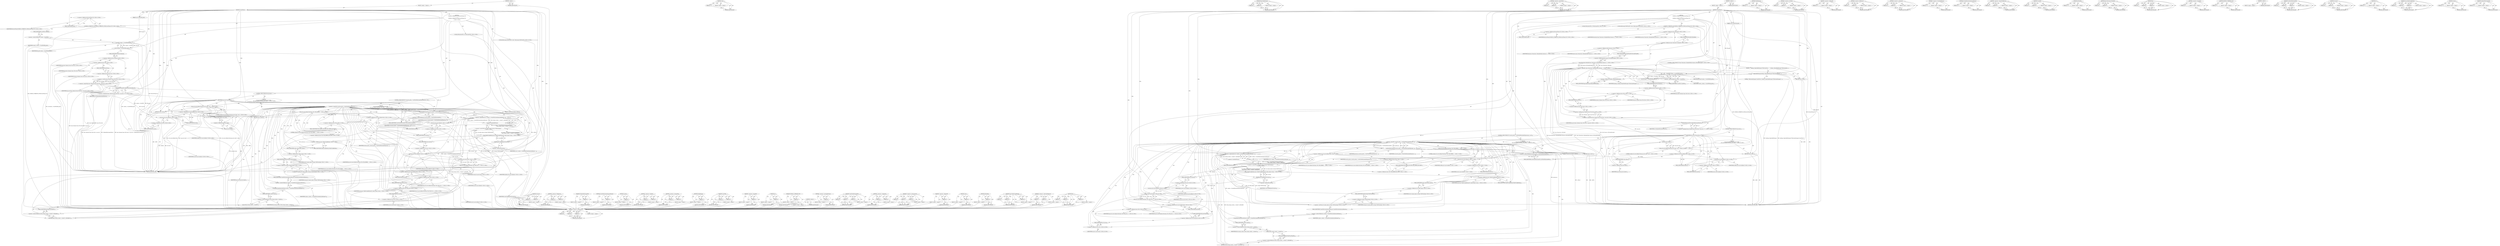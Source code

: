 digraph "ValidateFileSystemURL" {
vulnerable_242 [label=<(METHOD,AsWeakPtr)>];
vulnerable_243 [label=<(PARAM,p1)>];
vulnerable_244 [label=<(BLOCK,&lt;empty&gt;,&lt;empty&gt;)>];
vulnerable_245 [label=<(METHOD_RETURN,ANY)>];
vulnerable_222 [label=<(METHOD,mojo.MakeStrongBinding)>];
vulnerable_223 [label=<(PARAM,p1)>];
vulnerable_224 [label=<(PARAM,p2)>];
vulnerable_225 [label=<(PARAM,p3)>];
vulnerable_226 [label=<(BLOCK,&lt;empty&gt;,&lt;empty&gt;)>];
vulnerable_227 [label=<(METHOD_RETURN,ANY)>];
vulnerable_173 [label=<(METHOD,&lt;operator&gt;.indirectFieldAccess)>];
vulnerable_174 [label=<(PARAM,p1)>];
vulnerable_175 [label=<(PARAM,p2)>];
vulnerable_176 [label=<(BLOCK,&lt;empty&gt;,&lt;empty&gt;)>];
vulnerable_177 [label=<(METHOD_RETURN,ANY)>];
vulnerable_197 [label=<(METHOD,Run)>];
vulnerable_198 [label=<(PARAM,p1)>];
vulnerable_199 [label=<(PARAM,p2)>];
vulnerable_200 [label=<(PARAM,p3)>];
vulnerable_201 [label=<(BLOCK,&lt;empty&gt;,&lt;empty&gt;)>];
vulnerable_202 [label=<(METHOD_RETURN,ANY)>];
vulnerable_6 [label=<(METHOD,&lt;global&gt;)<SUB>1</SUB>>];
vulnerable_7 [label=<(BLOCK,&lt;empty&gt;,&lt;empty&gt;)<SUB>1</SUB>>];
vulnerable_8 [label=<(METHOD,CreateWriter)<SUB>1</SUB>>];
vulnerable_9 [label=<(PARAM,const GURL&amp; file_path)<SUB>1</SUB>>];
vulnerable_10 [label=<(PARAM,CreateWriterCallback callback)<SUB>2</SUB>>];
vulnerable_11 [label="<(BLOCK,{
   DCHECK_CURRENTLY_ON(BrowserThread::IO);
 
...,{
   DCHECK_CURRENTLY_ON(BrowserThread::IO);
 
...)<SUB>2</SUB>>"];
vulnerable_12 [label="<(DCHECK_CURRENTLY_ON,DCHECK_CURRENTLY_ON(BrowserThread::IO))<SUB>3</SUB>>"];
vulnerable_13 [label="<(&lt;operator&gt;.fieldAccess,BrowserThread::IO)<SUB>3</SUB>>"];
vulnerable_14 [label="<(IDENTIFIER,BrowserThread,DCHECK_CURRENTLY_ON(BrowserThread::IO))<SUB>3</SUB>>"];
vulnerable_15 [label=<(FIELD_IDENTIFIER,IO,IO)<SUB>3</SUB>>];
vulnerable_16 [label="<(LOCAL,FileSystemURL url: FileSystemURL)<SUB>5</SUB>>"];
vulnerable_17 [label=<(url,url(context_-&gt;CrackURL(file_path)))<SUB>5</SUB>>];
vulnerable_18 [label=<(CrackURL,context_-&gt;CrackURL(file_path))<SUB>5</SUB>>];
vulnerable_19 [label=<(&lt;operator&gt;.indirectFieldAccess,context_-&gt;CrackURL)<SUB>5</SUB>>];
vulnerable_20 [label=<(IDENTIFIER,context_,context_-&gt;CrackURL(file_path))<SUB>5</SUB>>];
vulnerable_21 [label=<(FIELD_IDENTIFIER,CrackURL,CrackURL)<SUB>5</SUB>>];
vulnerable_22 [label=<(IDENTIFIER,file_path,context_-&gt;CrackURL(file_path))<SUB>5</SUB>>];
vulnerable_23 [label="<(&lt;operator&gt;.assignment,base::Optional&lt;base::File::Error&gt; opt_error = V...)<SUB>6</SUB>>"];
vulnerable_24 [label="<(&lt;operator&gt;.greaterThan,base::Optional&lt;base::File::Error&gt; opt_error)<SUB>6</SUB>>"];
vulnerable_25 [label="<(&lt;operator&gt;.lessThan,base::Optional&lt;base::File::Error)<SUB>6</SUB>>"];
vulnerable_26 [label="<(&lt;operator&gt;.fieldAccess,base::Optional)<SUB>6</SUB>>"];
vulnerable_27 [label="<(IDENTIFIER,base,base::Optional&lt;base::File::Error)<SUB>6</SUB>>"];
vulnerable_28 [label=<(FIELD_IDENTIFIER,Optional,Optional)<SUB>6</SUB>>];
vulnerable_29 [label="<(&lt;operator&gt;.fieldAccess,base::File::Error)<SUB>6</SUB>>"];
vulnerable_30 [label="<(&lt;operator&gt;.fieldAccess,base::File)<SUB>6</SUB>>"];
vulnerable_31 [label="<(IDENTIFIER,base,base::Optional&lt;base::File::Error)<SUB>6</SUB>>"];
vulnerable_32 [label="<(IDENTIFIER,File,base::Optional&lt;base::File::Error)<SUB>6</SUB>>"];
vulnerable_33 [label=<(FIELD_IDENTIFIER,Error,Error)<SUB>6</SUB>>];
vulnerable_34 [label="<(IDENTIFIER,opt_error,base::Optional&lt;base::File::Error&gt; opt_error)<SUB>6</SUB>>"];
vulnerable_35 [label=<(ValidateFileSystemURL,ValidateFileSystemURL(url))<SUB>6</SUB>>];
vulnerable_36 [label=<(IDENTIFIER,url,ValidateFileSystemURL(url))<SUB>6</SUB>>];
vulnerable_37 [label=<(CONTROL_STRUCTURE,IF,if (opt_error))<SUB>7</SUB>>];
vulnerable_38 [label=<(IDENTIFIER,opt_error,if (opt_error))<SUB>7</SUB>>];
vulnerable_39 [label="<(BLOCK,{
    std::move(callback).Run(opt_error.value()...,{
    std::move(callback).Run(opt_error.value()...)<SUB>7</SUB>>"];
vulnerable_40 [label="<(Run,std::move(callback).Run(opt_error.value(), null...)<SUB>8</SUB>>"];
vulnerable_41 [label="<(&lt;operator&gt;.fieldAccess,std::move(callback).Run)<SUB>8</SUB>>"];
vulnerable_42 [label="<(std.move,std::move(callback))<SUB>8</SUB>>"];
vulnerable_43 [label="<(&lt;operator&gt;.fieldAccess,std::move)<SUB>8</SUB>>"];
vulnerable_44 [label="<(IDENTIFIER,std,std::move(callback))<SUB>8</SUB>>"];
vulnerable_45 [label=<(FIELD_IDENTIFIER,move,move)<SUB>8</SUB>>];
vulnerable_46 [label="<(IDENTIFIER,callback,std::move(callback))<SUB>8</SUB>>"];
vulnerable_47 [label=<(FIELD_IDENTIFIER,Run,Run)<SUB>8</SUB>>];
vulnerable_48 [label=<(value,opt_error.value())<SUB>8</SUB>>];
vulnerable_49 [label=<(&lt;operator&gt;.fieldAccess,opt_error.value)<SUB>8</SUB>>];
vulnerable_50 [label=<(IDENTIFIER,opt_error,opt_error.value())<SUB>8</SUB>>];
vulnerable_51 [label=<(FIELD_IDENTIFIER,value,value)<SUB>8</SUB>>];
vulnerable_52 [label="<(LITERAL,nullptr,std::move(callback).Run(opt_error.value(), null...)<SUB>8</SUB>>"];
vulnerable_53 [label=<(RETURN,return;,return;)<SUB>9</SUB>>];
vulnerable_54 [label=<(CONTROL_STRUCTURE,IF,if (!security_policy_-&gt;CanWriteFileSystemFile(process_id_, url)))<SUB>11</SUB>>];
vulnerable_55 [label=<(&lt;operator&gt;.logicalNot,!security_policy_-&gt;CanWriteFileSystemFile(proce...)<SUB>11</SUB>>];
vulnerable_56 [label=<(CanWriteFileSystemFile,security_policy_-&gt;CanWriteFileSystemFile(proces...)<SUB>11</SUB>>];
vulnerable_57 [label=<(&lt;operator&gt;.indirectFieldAccess,security_policy_-&gt;CanWriteFileSystemFile)<SUB>11</SUB>>];
vulnerable_58 [label=<(IDENTIFIER,security_policy_,security_policy_-&gt;CanWriteFileSystemFile(proces...)<SUB>11</SUB>>];
vulnerable_59 [label=<(FIELD_IDENTIFIER,CanWriteFileSystemFile,CanWriteFileSystemFile)<SUB>11</SUB>>];
vulnerable_60 [label=<(IDENTIFIER,process_id_,security_policy_-&gt;CanWriteFileSystemFile(proces...)<SUB>11</SUB>>];
vulnerable_61 [label=<(IDENTIFIER,url,security_policy_-&gt;CanWriteFileSystemFile(proces...)<SUB>11</SUB>>];
vulnerable_62 [label="<(BLOCK,{
    std::move(callback).Run(base::File::FILE_...,{
    std::move(callback).Run(base::File::FILE_...)<SUB>11</SUB>>"];
vulnerable_63 [label="<(Run,std::move(callback).Run(base::File::FILE_ERROR_...)<SUB>12</SUB>>"];
vulnerable_64 [label="<(&lt;operator&gt;.fieldAccess,std::move(callback).Run)<SUB>12</SUB>>"];
vulnerable_65 [label="<(std.move,std::move(callback))<SUB>12</SUB>>"];
vulnerable_66 [label="<(&lt;operator&gt;.fieldAccess,std::move)<SUB>12</SUB>>"];
vulnerable_67 [label="<(IDENTIFIER,std,std::move(callback))<SUB>12</SUB>>"];
vulnerable_68 [label=<(FIELD_IDENTIFIER,move,move)<SUB>12</SUB>>];
vulnerable_69 [label="<(IDENTIFIER,callback,std::move(callback))<SUB>12</SUB>>"];
vulnerable_70 [label=<(FIELD_IDENTIFIER,Run,Run)<SUB>12</SUB>>];
vulnerable_71 [label="<(&lt;operator&gt;.fieldAccess,base::File::FILE_ERROR_SECURITY)<SUB>12</SUB>>"];
vulnerable_72 [label="<(&lt;operator&gt;.fieldAccess,base::File)<SUB>12</SUB>>"];
vulnerable_73 [label="<(IDENTIFIER,base,std::move(callback).Run(base::File::FILE_ERROR_...)<SUB>12</SUB>>"];
vulnerable_74 [label="<(IDENTIFIER,File,std::move(callback).Run(base::File::FILE_ERROR_...)<SUB>12</SUB>>"];
vulnerable_75 [label=<(FIELD_IDENTIFIER,FILE_ERROR_SECURITY,FILE_ERROR_SECURITY)<SUB>12</SUB>>];
vulnerable_76 [label="<(LITERAL,nullptr,std::move(callback).Run(base::File::FILE_ERROR_...)<SUB>12</SUB>>"];
vulnerable_77 [label=<(RETURN,return;,return;)<SUB>13</SUB>>];
vulnerable_78 [label="<(LOCAL,blink.mojom.FileWriterPtr writer: blink.mojom.FileWriterPtr)<SUB>16</SUB>>"];
vulnerable_79 [label="<(mojo.MakeStrongBinding,mojo::MakeStrongBinding(std::make_unique&lt;storag...)<SUB>17</SUB>>"];
vulnerable_80 [label="<(&lt;operator&gt;.fieldAccess,mojo::MakeStrongBinding)<SUB>17</SUB>>"];
vulnerable_81 [label="<(IDENTIFIER,mojo,mojo::MakeStrongBinding(std::make_unique&lt;storag...)<SUB>17</SUB>>"];
vulnerable_82 [label=<(FIELD_IDENTIFIER,MakeStrongBinding,MakeStrongBinding)<SUB>17</SUB>>];
vulnerable_83 [label="<(&lt;operator&gt;.greaterThan,std::make_unique&lt;storage::FileWriterImpl&gt;(
    ...)<SUB>17</SUB>>"];
vulnerable_84 [label="<(&lt;operator&gt;.lessThan,std::make_unique&lt;storage::FileWriterImpl)<SUB>17</SUB>>"];
vulnerable_85 [label="<(&lt;operator&gt;.fieldAccess,std::make_unique)<SUB>17</SUB>>"];
vulnerable_86 [label="<(IDENTIFIER,std,std::make_unique&lt;storage::FileWriterImpl)<SUB>17</SUB>>"];
vulnerable_87 [label=<(FIELD_IDENTIFIER,make_unique,make_unique)<SUB>17</SUB>>];
vulnerable_88 [label="<(&lt;operator&gt;.fieldAccess,storage::FileWriterImpl)<SUB>17</SUB>>"];
vulnerable_89 [label="<(IDENTIFIER,storage,std::make_unique&lt;storage::FileWriterImpl)<SUB>17</SUB>>"];
vulnerable_90 [label=<(FIELD_IDENTIFIER,FileWriterImpl,FileWriterImpl)<SUB>17</SUB>>];
vulnerable_91 [label=<(&lt;operator&gt;.bracketedPrimary,(
                              url, context_-&gt;...)<SUB>17</SUB>>];
vulnerable_92 [label=<(&lt;operator&gt;.expressionList,url, context_-&gt;CreateFileSystemOperationRunner(...)<SUB>18</SUB>>];
vulnerable_93 [label=<(IDENTIFIER,url,url, context_-&gt;CreateFileSystemOperationRunner(...)<SUB>18</SUB>>];
vulnerable_94 [label=<(CreateFileSystemOperationRunner,context_-&gt;CreateFileSystemOperationRunner())<SUB>18</SUB>>];
vulnerable_95 [label=<(&lt;operator&gt;.indirectFieldAccess,context_-&gt;CreateFileSystemOperationRunner)<SUB>18</SUB>>];
vulnerable_96 [label=<(IDENTIFIER,context_,context_-&gt;CreateFileSystemOperationRunner())<SUB>18</SUB>>];
vulnerable_97 [label=<(FIELD_IDENTIFIER,CreateFileSystemOperationRunner,CreateFileSystemOperationRunner)<SUB>18</SUB>>];
vulnerable_98 [label=<(AsWeakPtr,blob_storage_context_-&gt;context()-&gt;AsWeakPtr())<SUB>19</SUB>>];
vulnerable_99 [label=<(&lt;operator&gt;.indirectFieldAccess,blob_storage_context_-&gt;context()-&gt;AsWeakPtr)<SUB>19</SUB>>];
vulnerable_100 [label=<(context,blob_storage_context_-&gt;context())<SUB>19</SUB>>];
vulnerable_101 [label=<(&lt;operator&gt;.indirectFieldAccess,blob_storage_context_-&gt;context)<SUB>19</SUB>>];
vulnerable_102 [label=<(IDENTIFIER,blob_storage_context_,blob_storage_context_-&gt;context())<SUB>19</SUB>>];
vulnerable_103 [label=<(FIELD_IDENTIFIER,context,context)<SUB>19</SUB>>];
vulnerable_104 [label=<(FIELD_IDENTIFIER,AsWeakPtr,AsWeakPtr)<SUB>19</SUB>>];
vulnerable_105 [label=<(MakeRequest,MakeRequest(&amp;writer))<SUB>20</SUB>>];
vulnerable_106 [label=<(&lt;operator&gt;.addressOf,&amp;writer)<SUB>20</SUB>>];
vulnerable_107 [label=<(IDENTIFIER,writer,MakeRequest(&amp;writer))<SUB>20</SUB>>];
vulnerable_108 [label="<(Run,std::move(callback).Run(base::File::FILE_OK, st...)<SUB>21</SUB>>"];
vulnerable_109 [label="<(&lt;operator&gt;.fieldAccess,std::move(callback).Run)<SUB>21</SUB>>"];
vulnerable_110 [label="<(std.move,std::move(callback))<SUB>21</SUB>>"];
vulnerable_111 [label="<(&lt;operator&gt;.fieldAccess,std::move)<SUB>21</SUB>>"];
vulnerable_112 [label="<(IDENTIFIER,std,std::move(callback))<SUB>21</SUB>>"];
vulnerable_113 [label=<(FIELD_IDENTIFIER,move,move)<SUB>21</SUB>>];
vulnerable_114 [label="<(IDENTIFIER,callback,std::move(callback))<SUB>21</SUB>>"];
vulnerable_115 [label=<(FIELD_IDENTIFIER,Run,Run)<SUB>21</SUB>>];
vulnerable_116 [label="<(&lt;operator&gt;.fieldAccess,base::File::FILE_OK)<SUB>21</SUB>>"];
vulnerable_117 [label="<(&lt;operator&gt;.fieldAccess,base::File)<SUB>21</SUB>>"];
vulnerable_118 [label="<(IDENTIFIER,base,std::move(callback).Run(base::File::FILE_OK, st...)<SUB>21</SUB>>"];
vulnerable_119 [label="<(IDENTIFIER,File,std::move(callback).Run(base::File::FILE_OK, st...)<SUB>21</SUB>>"];
vulnerable_120 [label=<(FIELD_IDENTIFIER,FILE_OK,FILE_OK)<SUB>21</SUB>>];
vulnerable_121 [label="<(std.move,std::move(writer))<SUB>21</SUB>>"];
vulnerable_122 [label="<(&lt;operator&gt;.fieldAccess,std::move)<SUB>21</SUB>>"];
vulnerable_123 [label="<(IDENTIFIER,std,std::move(writer))<SUB>21</SUB>>"];
vulnerable_124 [label=<(FIELD_IDENTIFIER,move,move)<SUB>21</SUB>>];
vulnerable_125 [label="<(IDENTIFIER,writer,std::move(writer))<SUB>21</SUB>>"];
vulnerable_126 [label=<(METHOD_RETURN,void)<SUB>1</SUB>>];
vulnerable_128 [label=<(METHOD_RETURN,ANY)<SUB>1</SUB>>];
vulnerable_203 [label=<(METHOD,std.move)>];
vulnerable_204 [label=<(PARAM,p1)>];
vulnerable_205 [label=<(PARAM,p2)>];
vulnerable_206 [label=<(BLOCK,&lt;empty&gt;,&lt;empty&gt;)>];
vulnerable_207 [label=<(METHOD_RETURN,ANY)>];
vulnerable_159 [label=<(METHOD,&lt;operator&gt;.fieldAccess)>];
vulnerable_160 [label=<(PARAM,p1)>];
vulnerable_161 [label=<(PARAM,p2)>];
vulnerable_162 [label=<(BLOCK,&lt;empty&gt;,&lt;empty&gt;)>];
vulnerable_163 [label=<(METHOD_RETURN,ANY)>];
vulnerable_193 [label=<(METHOD,ValidateFileSystemURL)>];
vulnerable_194 [label=<(PARAM,p1)>];
vulnerable_195 [label=<(BLOCK,&lt;empty&gt;,&lt;empty&gt;)>];
vulnerable_196 [label=<(METHOD_RETURN,ANY)>];
vulnerable_238 [label=<(METHOD,CreateFileSystemOperationRunner)>];
vulnerable_239 [label=<(PARAM,p1)>];
vulnerable_240 [label=<(BLOCK,&lt;empty&gt;,&lt;empty&gt;)>];
vulnerable_241 [label=<(METHOD_RETURN,ANY)>];
vulnerable_246 [label=<(METHOD,context)>];
vulnerable_247 [label=<(PARAM,p1)>];
vulnerable_248 [label=<(BLOCK,&lt;empty&gt;,&lt;empty&gt;)>];
vulnerable_249 [label=<(METHOD_RETURN,ANY)>];
vulnerable_188 [label=<(METHOD,&lt;operator&gt;.lessThan)>];
vulnerable_189 [label=<(PARAM,p1)>];
vulnerable_190 [label=<(PARAM,p2)>];
vulnerable_191 [label=<(BLOCK,&lt;empty&gt;,&lt;empty&gt;)>];
vulnerable_192 [label=<(METHOD_RETURN,ANY)>];
vulnerable_183 [label=<(METHOD,&lt;operator&gt;.greaterThan)>];
vulnerable_184 [label=<(PARAM,p1)>];
vulnerable_185 [label=<(PARAM,p2)>];
vulnerable_186 [label=<(BLOCK,&lt;empty&gt;,&lt;empty&gt;)>];
vulnerable_187 [label=<(METHOD_RETURN,ANY)>];
vulnerable_250 [label=<(METHOD,MakeRequest)>];
vulnerable_251 [label=<(PARAM,p1)>];
vulnerable_252 [label=<(BLOCK,&lt;empty&gt;,&lt;empty&gt;)>];
vulnerable_253 [label=<(METHOD_RETURN,ANY)>];
vulnerable_168 [label=<(METHOD,CrackURL)>];
vulnerable_169 [label=<(PARAM,p1)>];
vulnerable_170 [label=<(PARAM,p2)>];
vulnerable_171 [label=<(BLOCK,&lt;empty&gt;,&lt;empty&gt;)>];
vulnerable_172 [label=<(METHOD_RETURN,ANY)>];
vulnerable_212 [label=<(METHOD,&lt;operator&gt;.logicalNot)>];
vulnerable_213 [label=<(PARAM,p1)>];
vulnerable_214 [label=<(BLOCK,&lt;empty&gt;,&lt;empty&gt;)>];
vulnerable_215 [label=<(METHOD_RETURN,ANY)>];
vulnerable_164 [label=<(METHOD,url)>];
vulnerable_165 [label=<(PARAM,p1)>];
vulnerable_166 [label=<(BLOCK,&lt;empty&gt;,&lt;empty&gt;)>];
vulnerable_167 [label=<(METHOD_RETURN,ANY)>];
vulnerable_155 [label=<(METHOD,DCHECK_CURRENTLY_ON)>];
vulnerable_156 [label=<(PARAM,p1)>];
vulnerable_157 [label=<(BLOCK,&lt;empty&gt;,&lt;empty&gt;)>];
vulnerable_158 [label=<(METHOD_RETURN,ANY)>];
vulnerable_149 [label=<(METHOD,&lt;global&gt;)<SUB>1</SUB>>];
vulnerable_150 [label=<(BLOCK,&lt;empty&gt;,&lt;empty&gt;)>];
vulnerable_151 [label=<(METHOD_RETURN,ANY)>];
vulnerable_228 [label=<(METHOD,&lt;operator&gt;.bracketedPrimary)>];
vulnerable_229 [label=<(PARAM,p1)>];
vulnerable_230 [label=<(BLOCK,&lt;empty&gt;,&lt;empty&gt;)>];
vulnerable_231 [label=<(METHOD_RETURN,ANY)>];
vulnerable_216 [label=<(METHOD,CanWriteFileSystemFile)>];
vulnerable_217 [label=<(PARAM,p1)>];
vulnerable_218 [label=<(PARAM,p2)>];
vulnerable_219 [label=<(PARAM,p3)>];
vulnerable_220 [label=<(BLOCK,&lt;empty&gt;,&lt;empty&gt;)>];
vulnerable_221 [label=<(METHOD_RETURN,ANY)>];
vulnerable_178 [label=<(METHOD,&lt;operator&gt;.assignment)>];
vulnerable_179 [label=<(PARAM,p1)>];
vulnerable_180 [label=<(PARAM,p2)>];
vulnerable_181 [label=<(BLOCK,&lt;empty&gt;,&lt;empty&gt;)>];
vulnerable_182 [label=<(METHOD_RETURN,ANY)>];
vulnerable_232 [label=<(METHOD,&lt;operator&gt;.expressionList)>];
vulnerable_233 [label=<(PARAM,p1)>];
vulnerable_234 [label=<(PARAM,p2)>];
vulnerable_235 [label=<(PARAM,p3)>];
vulnerable_236 [label=<(BLOCK,&lt;empty&gt;,&lt;empty&gt;)>];
vulnerable_237 [label=<(METHOD_RETURN,ANY)>];
vulnerable_254 [label=<(METHOD,&lt;operator&gt;.addressOf)>];
vulnerable_255 [label=<(PARAM,p1)>];
vulnerable_256 [label=<(BLOCK,&lt;empty&gt;,&lt;empty&gt;)>];
vulnerable_257 [label=<(METHOD_RETURN,ANY)>];
vulnerable_208 [label=<(METHOD,value)>];
vulnerable_209 [label=<(PARAM,p1)>];
vulnerable_210 [label=<(BLOCK,&lt;empty&gt;,&lt;empty&gt;)>];
vulnerable_211 [label=<(METHOD_RETURN,ANY)>];
fixed_268 [label=<(METHOD,&lt;operator&gt;.expressionList)>];
fixed_269 [label=<(PARAM,p1)>];
fixed_270 [label=<(PARAM,p2)>];
fixed_271 [label=<(PARAM,p3)>];
fixed_272 [label=<(BLOCK,&lt;empty&gt;,&lt;empty&gt;)>];
fixed_273 [label=<(METHOD_RETURN,ANY)>];
fixed_248 [label=<(METHOD,value)>];
fixed_249 [label=<(PARAM,p1)>];
fixed_250 [label=<(BLOCK,&lt;empty&gt;,&lt;empty&gt;)>];
fixed_251 [label=<(METHOD_RETURN,ANY)>];
fixed_199 [label=<(METHOD,ReportBadMessage)>];
fixed_200 [label=<(PARAM,p1)>];
fixed_201 [label=<(PARAM,p2)>];
fixed_202 [label=<(BLOCK,&lt;empty&gt;,&lt;empty&gt;)>];
fixed_203 [label=<(METHOD_RETURN,ANY)>];
fixed_223 [label=<(METHOD,&lt;operator&gt;.greaterThan)>];
fixed_224 [label=<(PARAM,p1)>];
fixed_225 [label=<(PARAM,p2)>];
fixed_226 [label=<(BLOCK,&lt;empty&gt;,&lt;empty&gt;)>];
fixed_227 [label=<(METHOD_RETURN,ANY)>];
fixed_6 [label=<(METHOD,&lt;global&gt;)<SUB>1</SUB>>];
fixed_7 [label=<(BLOCK,&lt;empty&gt;,&lt;empty&gt;)<SUB>1</SUB>>];
fixed_8 [label=<(METHOD,CreateWriter)<SUB>1</SUB>>];
fixed_9 [label=<(PARAM,const GURL&amp; file_path)<SUB>1</SUB>>];
fixed_10 [label=<(PARAM,CreateWriterCallback callback)<SUB>2</SUB>>];
fixed_11 [label="<(BLOCK,{
   DCHECK_CURRENTLY_ON(BrowserThread::IO);
 
...,{
   DCHECK_CURRENTLY_ON(BrowserThread::IO);
 
...)<SUB>2</SUB>>"];
fixed_12 [label="<(DCHECK_CURRENTLY_ON,DCHECK_CURRENTLY_ON(BrowserThread::IO))<SUB>3</SUB>>"];
fixed_13 [label="<(&lt;operator&gt;.fieldAccess,BrowserThread::IO)<SUB>3</SUB>>"];
fixed_14 [label="<(IDENTIFIER,BrowserThread,DCHECK_CURRENTLY_ON(BrowserThread::IO))<SUB>3</SUB>>"];
fixed_15 [label=<(FIELD_IDENTIFIER,IO,IO)<SUB>3</SUB>>];
fixed_16 [label="<(CONTROL_STRUCTURE,IF,if (!base::FeatureList::IsEnabled(blink::features::kWritableFilesAPI)))<SUB>5</SUB>>"];
fixed_17 [label="<(&lt;operator&gt;.logicalNot,!base::FeatureList::IsEnabled(blink::features::...)<SUB>5</SUB>>"];
fixed_18 [label="<(base.FeatureList.IsEnabled,base::FeatureList::IsEnabled(blink::features::k...)<SUB>5</SUB>>"];
fixed_19 [label="<(&lt;operator&gt;.fieldAccess,base::FeatureList::IsEnabled)<SUB>5</SUB>>"];
fixed_20 [label="<(&lt;operator&gt;.fieldAccess,base::FeatureList)<SUB>5</SUB>>"];
fixed_21 [label="<(IDENTIFIER,base,base::FeatureList::IsEnabled(blink::features::k...)<SUB>5</SUB>>"];
fixed_22 [label="<(IDENTIFIER,FeatureList,base::FeatureList::IsEnabled(blink::features::k...)<SUB>5</SUB>>"];
fixed_23 [label=<(FIELD_IDENTIFIER,IsEnabled,IsEnabled)<SUB>5</SUB>>];
fixed_24 [label="<(&lt;operator&gt;.fieldAccess,blink::features::kWritableFilesAPI)<SUB>5</SUB>>"];
fixed_25 [label="<(&lt;operator&gt;.fieldAccess,blink::features)<SUB>5</SUB>>"];
fixed_26 [label="<(IDENTIFIER,blink,base::FeatureList::IsEnabled(blink::features::k...)<SUB>5</SUB>>"];
fixed_27 [label="<(IDENTIFIER,features,base::FeatureList::IsEnabled(blink::features::k...)<SUB>5</SUB>>"];
fixed_28 [label=<(FIELD_IDENTIFIER,kWritableFilesAPI,kWritableFilesAPI)<SUB>5</SUB>>];
fixed_29 [label=<(BLOCK,{
    bindings_.ReportBadMessage(&quot;FileSystemMan...,{
    bindings_.ReportBadMessage(&quot;FileSystemMan...)<SUB>5</SUB>>];
fixed_30 [label=<(ReportBadMessage,bindings_.ReportBadMessage(&quot;FileSystemManager.C...)<SUB>6</SUB>>];
fixed_31 [label=<(&lt;operator&gt;.fieldAccess,bindings_.ReportBadMessage)<SUB>6</SUB>>];
fixed_32 [label=<(IDENTIFIER,bindings_,bindings_.ReportBadMessage(&quot;FileSystemManager.C...)<SUB>6</SUB>>];
fixed_33 [label=<(FIELD_IDENTIFIER,ReportBadMessage,ReportBadMessage)<SUB>6</SUB>>];
fixed_34 [label=<(LITERAL,&quot;FileSystemManager.CreateWriter&quot;,bindings_.ReportBadMessage(&quot;FileSystemManager.C...)<SUB>6</SUB>>];
fixed_35 [label=<(RETURN,return;,return;)<SUB>7</SUB>>];
fixed_36 [label="<(LOCAL,FileSystemURL url: FileSystemURL)<SUB>10</SUB>>"];
fixed_37 [label=<(url,url(context_-&gt;CrackURL(file_path)))<SUB>10</SUB>>];
fixed_38 [label=<(CrackURL,context_-&gt;CrackURL(file_path))<SUB>10</SUB>>];
fixed_39 [label=<(&lt;operator&gt;.indirectFieldAccess,context_-&gt;CrackURL)<SUB>10</SUB>>];
fixed_40 [label=<(IDENTIFIER,context_,context_-&gt;CrackURL(file_path))<SUB>10</SUB>>];
fixed_41 [label=<(FIELD_IDENTIFIER,CrackURL,CrackURL)<SUB>10</SUB>>];
fixed_42 [label=<(IDENTIFIER,file_path,context_-&gt;CrackURL(file_path))<SUB>10</SUB>>];
fixed_43 [label="<(&lt;operator&gt;.assignment,base::Optional&lt;base::File::Error&gt; opt_error = V...)<SUB>11</SUB>>"];
fixed_44 [label="<(&lt;operator&gt;.greaterThan,base::Optional&lt;base::File::Error&gt; opt_error)<SUB>11</SUB>>"];
fixed_45 [label="<(&lt;operator&gt;.lessThan,base::Optional&lt;base::File::Error)<SUB>11</SUB>>"];
fixed_46 [label="<(&lt;operator&gt;.fieldAccess,base::Optional)<SUB>11</SUB>>"];
fixed_47 [label="<(IDENTIFIER,base,base::Optional&lt;base::File::Error)<SUB>11</SUB>>"];
fixed_48 [label=<(FIELD_IDENTIFIER,Optional,Optional)<SUB>11</SUB>>];
fixed_49 [label="<(&lt;operator&gt;.fieldAccess,base::File::Error)<SUB>11</SUB>>"];
fixed_50 [label="<(&lt;operator&gt;.fieldAccess,base::File)<SUB>11</SUB>>"];
fixed_51 [label="<(IDENTIFIER,base,base::Optional&lt;base::File::Error)<SUB>11</SUB>>"];
fixed_52 [label="<(IDENTIFIER,File,base::Optional&lt;base::File::Error)<SUB>11</SUB>>"];
fixed_53 [label=<(FIELD_IDENTIFIER,Error,Error)<SUB>11</SUB>>];
fixed_54 [label="<(IDENTIFIER,opt_error,base::Optional&lt;base::File::Error&gt; opt_error)<SUB>11</SUB>>"];
fixed_55 [label=<(ValidateFileSystemURL,ValidateFileSystemURL(url))<SUB>11</SUB>>];
fixed_56 [label=<(IDENTIFIER,url,ValidateFileSystemURL(url))<SUB>11</SUB>>];
fixed_57 [label=<(CONTROL_STRUCTURE,IF,if (opt_error))<SUB>12</SUB>>];
fixed_58 [label=<(IDENTIFIER,opt_error,if (opt_error))<SUB>12</SUB>>];
fixed_59 [label="<(BLOCK,{
    std::move(callback).Run(opt_error.value()...,{
    std::move(callback).Run(opt_error.value()...)<SUB>12</SUB>>"];
fixed_60 [label="<(Run,std::move(callback).Run(opt_error.value(), null...)<SUB>13</SUB>>"];
fixed_61 [label="<(&lt;operator&gt;.fieldAccess,std::move(callback).Run)<SUB>13</SUB>>"];
fixed_62 [label="<(std.move,std::move(callback))<SUB>13</SUB>>"];
fixed_63 [label="<(&lt;operator&gt;.fieldAccess,std::move)<SUB>13</SUB>>"];
fixed_64 [label="<(IDENTIFIER,std,std::move(callback))<SUB>13</SUB>>"];
fixed_65 [label=<(FIELD_IDENTIFIER,move,move)<SUB>13</SUB>>];
fixed_66 [label="<(IDENTIFIER,callback,std::move(callback))<SUB>13</SUB>>"];
fixed_67 [label=<(FIELD_IDENTIFIER,Run,Run)<SUB>13</SUB>>];
fixed_68 [label=<(value,opt_error.value())<SUB>13</SUB>>];
fixed_69 [label=<(&lt;operator&gt;.fieldAccess,opt_error.value)<SUB>13</SUB>>];
fixed_70 [label=<(IDENTIFIER,opt_error,opt_error.value())<SUB>13</SUB>>];
fixed_71 [label=<(FIELD_IDENTIFIER,value,value)<SUB>13</SUB>>];
fixed_72 [label="<(LITERAL,nullptr,std::move(callback).Run(opt_error.value(), null...)<SUB>13</SUB>>"];
fixed_73 [label=<(RETURN,return;,return;)<SUB>14</SUB>>];
fixed_74 [label=<(CONTROL_STRUCTURE,IF,if (!security_policy_-&gt;CanWriteFileSystemFile(process_id_, url)))<SUB>16</SUB>>];
fixed_75 [label=<(&lt;operator&gt;.logicalNot,!security_policy_-&gt;CanWriteFileSystemFile(proce...)<SUB>16</SUB>>];
fixed_76 [label=<(CanWriteFileSystemFile,security_policy_-&gt;CanWriteFileSystemFile(proces...)<SUB>16</SUB>>];
fixed_77 [label=<(&lt;operator&gt;.indirectFieldAccess,security_policy_-&gt;CanWriteFileSystemFile)<SUB>16</SUB>>];
fixed_78 [label=<(IDENTIFIER,security_policy_,security_policy_-&gt;CanWriteFileSystemFile(proces...)<SUB>16</SUB>>];
fixed_79 [label=<(FIELD_IDENTIFIER,CanWriteFileSystemFile,CanWriteFileSystemFile)<SUB>16</SUB>>];
fixed_80 [label=<(IDENTIFIER,process_id_,security_policy_-&gt;CanWriteFileSystemFile(proces...)<SUB>16</SUB>>];
fixed_81 [label=<(IDENTIFIER,url,security_policy_-&gt;CanWriteFileSystemFile(proces...)<SUB>16</SUB>>];
fixed_82 [label="<(BLOCK,{
    std::move(callback).Run(base::File::FILE_...,{
    std::move(callback).Run(base::File::FILE_...)<SUB>16</SUB>>"];
fixed_83 [label="<(Run,std::move(callback).Run(base::File::FILE_ERROR_...)<SUB>17</SUB>>"];
fixed_84 [label="<(&lt;operator&gt;.fieldAccess,std::move(callback).Run)<SUB>17</SUB>>"];
fixed_85 [label="<(std.move,std::move(callback))<SUB>17</SUB>>"];
fixed_86 [label="<(&lt;operator&gt;.fieldAccess,std::move)<SUB>17</SUB>>"];
fixed_87 [label="<(IDENTIFIER,std,std::move(callback))<SUB>17</SUB>>"];
fixed_88 [label=<(FIELD_IDENTIFIER,move,move)<SUB>17</SUB>>];
fixed_89 [label="<(IDENTIFIER,callback,std::move(callback))<SUB>17</SUB>>"];
fixed_90 [label=<(FIELD_IDENTIFIER,Run,Run)<SUB>17</SUB>>];
fixed_91 [label="<(&lt;operator&gt;.fieldAccess,base::File::FILE_ERROR_SECURITY)<SUB>17</SUB>>"];
fixed_92 [label="<(&lt;operator&gt;.fieldAccess,base::File)<SUB>17</SUB>>"];
fixed_93 [label="<(IDENTIFIER,base,std::move(callback).Run(base::File::FILE_ERROR_...)<SUB>17</SUB>>"];
fixed_94 [label="<(IDENTIFIER,File,std::move(callback).Run(base::File::FILE_ERROR_...)<SUB>17</SUB>>"];
fixed_95 [label=<(FIELD_IDENTIFIER,FILE_ERROR_SECURITY,FILE_ERROR_SECURITY)<SUB>17</SUB>>];
fixed_96 [label="<(LITERAL,nullptr,std::move(callback).Run(base::File::FILE_ERROR_...)<SUB>17</SUB>>"];
fixed_97 [label=<(RETURN,return;,return;)<SUB>18</SUB>>];
fixed_98 [label="<(LOCAL,blink.mojom.FileWriterPtr writer: blink.mojom.FileWriterPtr)<SUB>21</SUB>>"];
fixed_99 [label="<(mojo.MakeStrongBinding,mojo::MakeStrongBinding(std::make_unique&lt;storag...)<SUB>22</SUB>>"];
fixed_100 [label="<(&lt;operator&gt;.fieldAccess,mojo::MakeStrongBinding)<SUB>22</SUB>>"];
fixed_101 [label="<(IDENTIFIER,mojo,mojo::MakeStrongBinding(std::make_unique&lt;storag...)<SUB>22</SUB>>"];
fixed_102 [label=<(FIELD_IDENTIFIER,MakeStrongBinding,MakeStrongBinding)<SUB>22</SUB>>];
fixed_103 [label="<(&lt;operator&gt;.greaterThan,std::make_unique&lt;storage::FileWriterImpl&gt;(
    ...)<SUB>22</SUB>>"];
fixed_104 [label="<(&lt;operator&gt;.lessThan,std::make_unique&lt;storage::FileWriterImpl)<SUB>22</SUB>>"];
fixed_105 [label="<(&lt;operator&gt;.fieldAccess,std::make_unique)<SUB>22</SUB>>"];
fixed_106 [label="<(IDENTIFIER,std,std::make_unique&lt;storage::FileWriterImpl)<SUB>22</SUB>>"];
fixed_107 [label=<(FIELD_IDENTIFIER,make_unique,make_unique)<SUB>22</SUB>>];
fixed_108 [label="<(&lt;operator&gt;.fieldAccess,storage::FileWriterImpl)<SUB>22</SUB>>"];
fixed_109 [label="<(IDENTIFIER,storage,std::make_unique&lt;storage::FileWriterImpl)<SUB>22</SUB>>"];
fixed_110 [label=<(FIELD_IDENTIFIER,FileWriterImpl,FileWriterImpl)<SUB>22</SUB>>];
fixed_111 [label=<(&lt;operator&gt;.bracketedPrimary,(
                              url, context_-&gt;...)<SUB>22</SUB>>];
fixed_112 [label=<(&lt;operator&gt;.expressionList,url, context_-&gt;CreateFileSystemOperationRunner(...)<SUB>23</SUB>>];
fixed_113 [label=<(IDENTIFIER,url,url, context_-&gt;CreateFileSystemOperationRunner(...)<SUB>23</SUB>>];
fixed_114 [label=<(CreateFileSystemOperationRunner,context_-&gt;CreateFileSystemOperationRunner())<SUB>23</SUB>>];
fixed_115 [label=<(&lt;operator&gt;.indirectFieldAccess,context_-&gt;CreateFileSystemOperationRunner)<SUB>23</SUB>>];
fixed_116 [label=<(IDENTIFIER,context_,context_-&gt;CreateFileSystemOperationRunner())<SUB>23</SUB>>];
fixed_117 [label=<(FIELD_IDENTIFIER,CreateFileSystemOperationRunner,CreateFileSystemOperationRunner)<SUB>23</SUB>>];
fixed_118 [label=<(AsWeakPtr,blob_storage_context_-&gt;context()-&gt;AsWeakPtr())<SUB>24</SUB>>];
fixed_119 [label=<(&lt;operator&gt;.indirectFieldAccess,blob_storage_context_-&gt;context()-&gt;AsWeakPtr)<SUB>24</SUB>>];
fixed_120 [label=<(context,blob_storage_context_-&gt;context())<SUB>24</SUB>>];
fixed_121 [label=<(&lt;operator&gt;.indirectFieldAccess,blob_storage_context_-&gt;context)<SUB>24</SUB>>];
fixed_122 [label=<(IDENTIFIER,blob_storage_context_,blob_storage_context_-&gt;context())<SUB>24</SUB>>];
fixed_123 [label=<(FIELD_IDENTIFIER,context,context)<SUB>24</SUB>>];
fixed_124 [label=<(FIELD_IDENTIFIER,AsWeakPtr,AsWeakPtr)<SUB>24</SUB>>];
fixed_125 [label=<(MakeRequest,MakeRequest(&amp;writer))<SUB>25</SUB>>];
fixed_126 [label=<(&lt;operator&gt;.addressOf,&amp;writer)<SUB>25</SUB>>];
fixed_127 [label=<(IDENTIFIER,writer,MakeRequest(&amp;writer))<SUB>25</SUB>>];
fixed_128 [label="<(Run,std::move(callback).Run(base::File::FILE_OK, st...)<SUB>26</SUB>>"];
fixed_129 [label="<(&lt;operator&gt;.fieldAccess,std::move(callback).Run)<SUB>26</SUB>>"];
fixed_130 [label="<(std.move,std::move(callback))<SUB>26</SUB>>"];
fixed_131 [label="<(&lt;operator&gt;.fieldAccess,std::move)<SUB>26</SUB>>"];
fixed_132 [label="<(IDENTIFIER,std,std::move(callback))<SUB>26</SUB>>"];
fixed_133 [label=<(FIELD_IDENTIFIER,move,move)<SUB>26</SUB>>];
fixed_134 [label="<(IDENTIFIER,callback,std::move(callback))<SUB>26</SUB>>"];
fixed_135 [label=<(FIELD_IDENTIFIER,Run,Run)<SUB>26</SUB>>];
fixed_136 [label="<(&lt;operator&gt;.fieldAccess,base::File::FILE_OK)<SUB>26</SUB>>"];
fixed_137 [label="<(&lt;operator&gt;.fieldAccess,base::File)<SUB>26</SUB>>"];
fixed_138 [label="<(IDENTIFIER,base,std::move(callback).Run(base::File::FILE_OK, st...)<SUB>26</SUB>>"];
fixed_139 [label="<(IDENTIFIER,File,std::move(callback).Run(base::File::FILE_OK, st...)<SUB>26</SUB>>"];
fixed_140 [label=<(FIELD_IDENTIFIER,FILE_OK,FILE_OK)<SUB>26</SUB>>];
fixed_141 [label="<(std.move,std::move(writer))<SUB>26</SUB>>"];
fixed_142 [label="<(&lt;operator&gt;.fieldAccess,std::move)<SUB>26</SUB>>"];
fixed_143 [label="<(IDENTIFIER,std,std::move(writer))<SUB>26</SUB>>"];
fixed_144 [label=<(FIELD_IDENTIFIER,move,move)<SUB>26</SUB>>];
fixed_145 [label="<(IDENTIFIER,writer,std::move(writer))<SUB>26</SUB>>"];
fixed_146 [label=<(METHOD_RETURN,void)<SUB>1</SUB>>];
fixed_148 [label=<(METHOD_RETURN,ANY)<SUB>1</SUB>>];
fixed_286 [label=<(METHOD,MakeRequest)>];
fixed_287 [label=<(PARAM,p1)>];
fixed_288 [label=<(BLOCK,&lt;empty&gt;,&lt;empty&gt;)>];
fixed_289 [label=<(METHOD_RETURN,ANY)>];
fixed_228 [label=<(METHOD,&lt;operator&gt;.lessThan)>];
fixed_229 [label=<(PARAM,p1)>];
fixed_230 [label=<(PARAM,p2)>];
fixed_231 [label=<(BLOCK,&lt;empty&gt;,&lt;empty&gt;)>];
fixed_232 [label=<(METHOD_RETURN,ANY)>];
fixed_290 [label=<(METHOD,&lt;operator&gt;.addressOf)>];
fixed_291 [label=<(PARAM,p1)>];
fixed_292 [label=<(BLOCK,&lt;empty&gt;,&lt;empty&gt;)>];
fixed_293 [label=<(METHOD_RETURN,ANY)>];
fixed_185 [label=<(METHOD,&lt;operator&gt;.fieldAccess)>];
fixed_186 [label=<(PARAM,p1)>];
fixed_187 [label=<(PARAM,p2)>];
fixed_188 [label=<(BLOCK,&lt;empty&gt;,&lt;empty&gt;)>];
fixed_189 [label=<(METHOD_RETURN,ANY)>];
fixed_218 [label=<(METHOD,&lt;operator&gt;.assignment)>];
fixed_219 [label=<(PARAM,p1)>];
fixed_220 [label=<(PARAM,p2)>];
fixed_221 [label=<(BLOCK,&lt;empty&gt;,&lt;empty&gt;)>];
fixed_222 [label=<(METHOD_RETURN,ANY)>];
fixed_264 [label=<(METHOD,&lt;operator&gt;.bracketedPrimary)>];
fixed_265 [label=<(PARAM,p1)>];
fixed_266 [label=<(BLOCK,&lt;empty&gt;,&lt;empty&gt;)>];
fixed_267 [label=<(METHOD_RETURN,ANY)>];
fixed_274 [label=<(METHOD,CreateFileSystemOperationRunner)>];
fixed_275 [label=<(PARAM,p1)>];
fixed_276 [label=<(BLOCK,&lt;empty&gt;,&lt;empty&gt;)>];
fixed_277 [label=<(METHOD_RETURN,ANY)>];
fixed_213 [label=<(METHOD,&lt;operator&gt;.indirectFieldAccess)>];
fixed_214 [label=<(PARAM,p1)>];
fixed_215 [label=<(PARAM,p2)>];
fixed_216 [label=<(BLOCK,&lt;empty&gt;,&lt;empty&gt;)>];
fixed_217 [label=<(METHOD_RETURN,ANY)>];
fixed_208 [label=<(METHOD,CrackURL)>];
fixed_209 [label=<(PARAM,p1)>];
fixed_210 [label=<(PARAM,p2)>];
fixed_211 [label=<(BLOCK,&lt;empty&gt;,&lt;empty&gt;)>];
fixed_212 [label=<(METHOD_RETURN,ANY)>];
fixed_278 [label=<(METHOD,AsWeakPtr)>];
fixed_279 [label=<(PARAM,p1)>];
fixed_280 [label=<(BLOCK,&lt;empty&gt;,&lt;empty&gt;)>];
fixed_281 [label=<(METHOD_RETURN,ANY)>];
fixed_194 [label=<(METHOD,base.FeatureList.IsEnabled)>];
fixed_195 [label=<(PARAM,p1)>];
fixed_196 [label=<(PARAM,p2)>];
fixed_197 [label=<(BLOCK,&lt;empty&gt;,&lt;empty&gt;)>];
fixed_198 [label=<(METHOD_RETURN,ANY)>];
fixed_237 [label=<(METHOD,Run)>];
fixed_238 [label=<(PARAM,p1)>];
fixed_239 [label=<(PARAM,p2)>];
fixed_240 [label=<(PARAM,p3)>];
fixed_241 [label=<(BLOCK,&lt;empty&gt;,&lt;empty&gt;)>];
fixed_242 [label=<(METHOD_RETURN,ANY)>];
fixed_190 [label=<(METHOD,&lt;operator&gt;.logicalNot)>];
fixed_191 [label=<(PARAM,p1)>];
fixed_192 [label=<(BLOCK,&lt;empty&gt;,&lt;empty&gt;)>];
fixed_193 [label=<(METHOD_RETURN,ANY)>];
fixed_181 [label=<(METHOD,DCHECK_CURRENTLY_ON)>];
fixed_182 [label=<(PARAM,p1)>];
fixed_183 [label=<(BLOCK,&lt;empty&gt;,&lt;empty&gt;)>];
fixed_184 [label=<(METHOD_RETURN,ANY)>];
fixed_175 [label=<(METHOD,&lt;global&gt;)<SUB>1</SUB>>];
fixed_176 [label=<(BLOCK,&lt;empty&gt;,&lt;empty&gt;)>];
fixed_177 [label=<(METHOD_RETURN,ANY)>];
fixed_252 [label=<(METHOD,CanWriteFileSystemFile)>];
fixed_253 [label=<(PARAM,p1)>];
fixed_254 [label=<(PARAM,p2)>];
fixed_255 [label=<(PARAM,p3)>];
fixed_256 [label=<(BLOCK,&lt;empty&gt;,&lt;empty&gt;)>];
fixed_257 [label=<(METHOD_RETURN,ANY)>];
fixed_243 [label=<(METHOD,std.move)>];
fixed_244 [label=<(PARAM,p1)>];
fixed_245 [label=<(PARAM,p2)>];
fixed_246 [label=<(BLOCK,&lt;empty&gt;,&lt;empty&gt;)>];
fixed_247 [label=<(METHOD_RETURN,ANY)>];
fixed_204 [label=<(METHOD,url)>];
fixed_205 [label=<(PARAM,p1)>];
fixed_206 [label=<(BLOCK,&lt;empty&gt;,&lt;empty&gt;)>];
fixed_207 [label=<(METHOD_RETURN,ANY)>];
fixed_258 [label=<(METHOD,mojo.MakeStrongBinding)>];
fixed_259 [label=<(PARAM,p1)>];
fixed_260 [label=<(PARAM,p2)>];
fixed_261 [label=<(PARAM,p3)>];
fixed_262 [label=<(BLOCK,&lt;empty&gt;,&lt;empty&gt;)>];
fixed_263 [label=<(METHOD_RETURN,ANY)>];
fixed_282 [label=<(METHOD,context)>];
fixed_283 [label=<(PARAM,p1)>];
fixed_284 [label=<(BLOCK,&lt;empty&gt;,&lt;empty&gt;)>];
fixed_285 [label=<(METHOD_RETURN,ANY)>];
fixed_233 [label=<(METHOD,ValidateFileSystemURL)>];
fixed_234 [label=<(PARAM,p1)>];
fixed_235 [label=<(BLOCK,&lt;empty&gt;,&lt;empty&gt;)>];
fixed_236 [label=<(METHOD_RETURN,ANY)>];
vulnerable_242 -> vulnerable_243  [key=0, label="AST: "];
vulnerable_242 -> vulnerable_243  [key=1, label="DDG: "];
vulnerable_242 -> vulnerable_244  [key=0, label="AST: "];
vulnerable_242 -> vulnerable_245  [key=0, label="AST: "];
vulnerable_242 -> vulnerable_245  [key=1, label="CFG: "];
vulnerable_243 -> vulnerable_245  [key=0, label="DDG: p1"];
vulnerable_244 -> fixed_268  [key=0];
vulnerable_245 -> fixed_268  [key=0];
vulnerable_222 -> vulnerable_223  [key=0, label="AST: "];
vulnerable_222 -> vulnerable_223  [key=1, label="DDG: "];
vulnerable_222 -> vulnerable_226  [key=0, label="AST: "];
vulnerable_222 -> vulnerable_224  [key=0, label="AST: "];
vulnerable_222 -> vulnerable_224  [key=1, label="DDG: "];
vulnerable_222 -> vulnerable_227  [key=0, label="AST: "];
vulnerable_222 -> vulnerable_227  [key=1, label="CFG: "];
vulnerable_222 -> vulnerable_225  [key=0, label="AST: "];
vulnerable_222 -> vulnerable_225  [key=1, label="DDG: "];
vulnerable_223 -> vulnerable_227  [key=0, label="DDG: p1"];
vulnerable_224 -> vulnerable_227  [key=0, label="DDG: p2"];
vulnerable_225 -> vulnerable_227  [key=0, label="DDG: p3"];
vulnerable_226 -> fixed_268  [key=0];
vulnerable_227 -> fixed_268  [key=0];
vulnerable_173 -> vulnerable_174  [key=0, label="AST: "];
vulnerable_173 -> vulnerable_174  [key=1, label="DDG: "];
vulnerable_173 -> vulnerable_176  [key=0, label="AST: "];
vulnerable_173 -> vulnerable_175  [key=0, label="AST: "];
vulnerable_173 -> vulnerable_175  [key=1, label="DDG: "];
vulnerable_173 -> vulnerable_177  [key=0, label="AST: "];
vulnerable_173 -> vulnerable_177  [key=1, label="CFG: "];
vulnerable_174 -> vulnerable_177  [key=0, label="DDG: p1"];
vulnerable_175 -> vulnerable_177  [key=0, label="DDG: p2"];
vulnerable_176 -> fixed_268  [key=0];
vulnerable_177 -> fixed_268  [key=0];
vulnerable_197 -> vulnerable_198  [key=0, label="AST: "];
vulnerable_197 -> vulnerable_198  [key=1, label="DDG: "];
vulnerable_197 -> vulnerable_201  [key=0, label="AST: "];
vulnerable_197 -> vulnerable_199  [key=0, label="AST: "];
vulnerable_197 -> vulnerable_199  [key=1, label="DDG: "];
vulnerable_197 -> vulnerable_202  [key=0, label="AST: "];
vulnerable_197 -> vulnerable_202  [key=1, label="CFG: "];
vulnerable_197 -> vulnerable_200  [key=0, label="AST: "];
vulnerable_197 -> vulnerable_200  [key=1, label="DDG: "];
vulnerable_198 -> vulnerable_202  [key=0, label="DDG: p1"];
vulnerable_199 -> vulnerable_202  [key=0, label="DDG: p2"];
vulnerable_200 -> vulnerable_202  [key=0, label="DDG: p3"];
vulnerable_201 -> fixed_268  [key=0];
vulnerable_202 -> fixed_268  [key=0];
vulnerable_6 -> vulnerable_7  [key=0, label="AST: "];
vulnerable_6 -> vulnerable_128  [key=0, label="AST: "];
vulnerable_6 -> vulnerable_128  [key=1, label="CFG: "];
vulnerable_7 -> vulnerable_8  [key=0, label="AST: "];
vulnerable_8 -> vulnerable_9  [key=0, label="AST: "];
vulnerable_8 -> vulnerable_9  [key=1, label="DDG: "];
vulnerable_8 -> vulnerable_10  [key=0, label="AST: "];
vulnerable_8 -> vulnerable_10  [key=1, label="DDG: "];
vulnerable_8 -> vulnerable_11  [key=0, label="AST: "];
vulnerable_8 -> vulnerable_126  [key=0, label="AST: "];
vulnerable_8 -> vulnerable_15  [key=0, label="CFG: "];
vulnerable_8 -> vulnerable_38  [key=0, label="DDG: "];
vulnerable_8 -> vulnerable_18  [key=0, label="DDG: "];
vulnerable_8 -> vulnerable_24  [key=0, label="DDG: "];
vulnerable_8 -> vulnerable_35  [key=0, label="DDG: "];
vulnerable_8 -> vulnerable_53  [key=0, label="DDG: "];
vulnerable_8 -> vulnerable_77  [key=0, label="DDG: "];
vulnerable_8 -> vulnerable_105  [key=0, label="DDG: "];
vulnerable_8 -> vulnerable_121  [key=0, label="DDG: "];
vulnerable_8 -> vulnerable_40  [key=0, label="DDG: "];
vulnerable_8 -> vulnerable_56  [key=0, label="DDG: "];
vulnerable_8 -> vulnerable_63  [key=0, label="DDG: "];
vulnerable_8 -> vulnerable_110  [key=0, label="DDG: "];
vulnerable_8 -> vulnerable_92  [key=0, label="DDG: "];
vulnerable_8 -> vulnerable_42  [key=0, label="DDG: "];
vulnerable_8 -> vulnerable_65  [key=0, label="DDG: "];
vulnerable_9 -> vulnerable_18  [key=0, label="DDG: file_path"];
vulnerable_10 -> vulnerable_110  [key=0, label="DDG: callback"];
vulnerable_10 -> vulnerable_42  [key=0, label="DDG: callback"];
vulnerable_10 -> vulnerable_65  [key=0, label="DDG: callback"];
vulnerable_11 -> vulnerable_12  [key=0, label="AST: "];
vulnerable_11 -> vulnerable_16  [key=0, label="AST: "];
vulnerable_11 -> vulnerable_17  [key=0, label="AST: "];
vulnerable_11 -> vulnerable_23  [key=0, label="AST: "];
vulnerable_11 -> vulnerable_37  [key=0, label="AST: "];
vulnerable_11 -> vulnerable_54  [key=0, label="AST: "];
vulnerable_11 -> vulnerable_78  [key=0, label="AST: "];
vulnerable_11 -> vulnerable_79  [key=0, label="AST: "];
vulnerable_11 -> vulnerable_108  [key=0, label="AST: "];
vulnerable_12 -> vulnerable_13  [key=0, label="AST: "];
vulnerable_12 -> vulnerable_21  [key=0, label="CFG: "];
vulnerable_12 -> vulnerable_126  [key=0, label="DDG: BrowserThread::IO"];
vulnerable_12 -> vulnerable_126  [key=1, label="DDG: DCHECK_CURRENTLY_ON(BrowserThread::IO)"];
vulnerable_13 -> vulnerable_14  [key=0, label="AST: "];
vulnerable_13 -> vulnerable_15  [key=0, label="AST: "];
vulnerable_13 -> vulnerable_12  [key=0, label="CFG: "];
vulnerable_14 -> fixed_268  [key=0];
vulnerable_15 -> vulnerable_13  [key=0, label="CFG: "];
vulnerable_16 -> fixed_268  [key=0];
vulnerable_17 -> vulnerable_18  [key=0, label="AST: "];
vulnerable_17 -> vulnerable_28  [key=0, label="CFG: "];
vulnerable_17 -> vulnerable_126  [key=0, label="DDG: context_-&gt;CrackURL(file_path)"];
vulnerable_17 -> vulnerable_126  [key=1, label="DDG: url(context_-&gt;CrackURL(file_path))"];
vulnerable_18 -> vulnerable_19  [key=0, label="AST: "];
vulnerable_18 -> vulnerable_22  [key=0, label="AST: "];
vulnerable_18 -> vulnerable_17  [key=0, label="CFG: "];
vulnerable_18 -> vulnerable_17  [key=1, label="DDG: context_-&gt;CrackURL"];
vulnerable_18 -> vulnerable_17  [key=2, label="DDG: file_path"];
vulnerable_18 -> vulnerable_126  [key=0, label="DDG: context_-&gt;CrackURL"];
vulnerable_18 -> vulnerable_126  [key=1, label="DDG: file_path"];
vulnerable_19 -> vulnerable_20  [key=0, label="AST: "];
vulnerable_19 -> vulnerable_21  [key=0, label="AST: "];
vulnerable_19 -> vulnerable_18  [key=0, label="CFG: "];
vulnerable_20 -> fixed_268  [key=0];
vulnerable_21 -> vulnerable_19  [key=0, label="CFG: "];
vulnerable_22 -> fixed_268  [key=0];
vulnerable_23 -> vulnerable_24  [key=0, label="AST: "];
vulnerable_23 -> vulnerable_35  [key=0, label="AST: "];
vulnerable_23 -> vulnerable_38  [key=0, label="CFG: "];
vulnerable_23 -> vulnerable_126  [key=0, label="DDG: base::Optional&lt;base::File::Error&gt; opt_error"];
vulnerable_23 -> vulnerable_126  [key=1, label="DDG: ValidateFileSystemURL(url)"];
vulnerable_23 -> vulnerable_126  [key=2, label="DDG: base::Optional&lt;base::File::Error&gt; opt_error = ValidateFileSystemURL(url)"];
vulnerable_24 -> vulnerable_25  [key=0, label="AST: "];
vulnerable_24 -> vulnerable_34  [key=0, label="AST: "];
vulnerable_24 -> vulnerable_35  [key=0, label="CFG: "];
vulnerable_24 -> vulnerable_126  [key=0, label="DDG: base::Optional&lt;base::File::Error"];
vulnerable_24 -> vulnerable_126  [key=1, label="DDG: opt_error"];
vulnerable_24 -> vulnerable_48  [key=0, label="DDG: opt_error"];
vulnerable_25 -> vulnerable_26  [key=0, label="AST: "];
vulnerable_25 -> vulnerable_29  [key=0, label="AST: "];
vulnerable_25 -> vulnerable_24  [key=0, label="CFG: "];
vulnerable_25 -> vulnerable_24  [key=1, label="DDG: base::Optional"];
vulnerable_25 -> vulnerable_24  [key=2, label="DDG: base::File::Error"];
vulnerable_25 -> vulnerable_126  [key=0, label="DDG: base::Optional"];
vulnerable_25 -> vulnerable_126  [key=1, label="DDG: base::File::Error"];
vulnerable_26 -> vulnerable_27  [key=0, label="AST: "];
vulnerable_26 -> vulnerable_28  [key=0, label="AST: "];
vulnerable_26 -> vulnerable_30  [key=0, label="CFG: "];
vulnerable_27 -> fixed_268  [key=0];
vulnerable_28 -> vulnerable_26  [key=0, label="CFG: "];
vulnerable_29 -> vulnerable_30  [key=0, label="AST: "];
vulnerable_29 -> vulnerable_33  [key=0, label="AST: "];
vulnerable_29 -> vulnerable_25  [key=0, label="CFG: "];
vulnerable_30 -> vulnerable_31  [key=0, label="AST: "];
vulnerable_30 -> vulnerable_32  [key=0, label="AST: "];
vulnerable_30 -> vulnerable_33  [key=0, label="CFG: "];
vulnerable_31 -> fixed_268  [key=0];
vulnerable_32 -> fixed_268  [key=0];
vulnerable_33 -> vulnerable_29  [key=0, label="CFG: "];
vulnerable_34 -> fixed_268  [key=0];
vulnerable_35 -> vulnerable_36  [key=0, label="AST: "];
vulnerable_35 -> vulnerable_23  [key=0, label="CFG: "];
vulnerable_35 -> vulnerable_23  [key=1, label="DDG: url"];
vulnerable_35 -> vulnerable_126  [key=0, label="DDG: url"];
vulnerable_35 -> vulnerable_56  [key=0, label="DDG: url"];
vulnerable_36 -> fixed_268  [key=0];
vulnerable_37 -> vulnerable_38  [key=0, label="AST: "];
vulnerable_37 -> vulnerable_39  [key=0, label="AST: "];
vulnerable_38 -> vulnerable_45  [key=0, label="CFG: "];
vulnerable_38 -> vulnerable_45  [key=1, label="CDG: "];
vulnerable_38 -> vulnerable_59  [key=0, label="CFG: "];
vulnerable_38 -> vulnerable_59  [key=1, label="CDG: "];
vulnerable_38 -> vulnerable_47  [key=0, label="CDG: "];
vulnerable_38 -> vulnerable_48  [key=0, label="CDG: "];
vulnerable_38 -> vulnerable_49  [key=0, label="CDG: "];
vulnerable_38 -> vulnerable_42  [key=0, label="CDG: "];
vulnerable_38 -> vulnerable_51  [key=0, label="CDG: "];
vulnerable_38 -> vulnerable_57  [key=0, label="CDG: "];
vulnerable_38 -> vulnerable_56  [key=0, label="CDG: "];
vulnerable_38 -> vulnerable_40  [key=0, label="CDG: "];
vulnerable_38 -> vulnerable_43  [key=0, label="CDG: "];
vulnerable_38 -> vulnerable_53  [key=0, label="CDG: "];
vulnerable_38 -> vulnerable_41  [key=0, label="CDG: "];
vulnerable_38 -> vulnerable_55  [key=0, label="CDG: "];
vulnerable_39 -> vulnerable_40  [key=0, label="AST: "];
vulnerable_39 -> vulnerable_53  [key=0, label="AST: "];
vulnerable_40 -> vulnerable_41  [key=0, label="AST: "];
vulnerable_40 -> vulnerable_48  [key=0, label="AST: "];
vulnerable_40 -> vulnerable_52  [key=0, label="AST: "];
vulnerable_40 -> vulnerable_53  [key=0, label="CFG: "];
vulnerable_40 -> vulnerable_126  [key=0, label="DDG: std::move(callback).Run"];
vulnerable_40 -> vulnerable_126  [key=1, label="DDG: opt_error.value()"];
vulnerable_40 -> vulnerable_126  [key=2, label="DDG: std::move(callback).Run(opt_error.value(), nullptr)"];
vulnerable_41 -> vulnerable_42  [key=0, label="AST: "];
vulnerable_41 -> vulnerable_47  [key=0, label="AST: "];
vulnerable_41 -> vulnerable_51  [key=0, label="CFG: "];
vulnerable_42 -> vulnerable_43  [key=0, label="AST: "];
vulnerable_42 -> vulnerable_46  [key=0, label="AST: "];
vulnerable_42 -> vulnerable_47  [key=0, label="CFG: "];
vulnerable_42 -> vulnerable_126  [key=0, label="DDG: std::move"];
vulnerable_42 -> vulnerable_126  [key=1, label="DDG: callback"];
vulnerable_43 -> vulnerable_44  [key=0, label="AST: "];
vulnerable_43 -> vulnerable_45  [key=0, label="AST: "];
vulnerable_43 -> vulnerable_42  [key=0, label="CFG: "];
vulnerable_44 -> fixed_268  [key=0];
vulnerable_45 -> vulnerable_43  [key=0, label="CFG: "];
vulnerable_46 -> fixed_268  [key=0];
vulnerable_47 -> vulnerable_41  [key=0, label="CFG: "];
vulnerable_48 -> vulnerable_49  [key=0, label="AST: "];
vulnerable_48 -> vulnerable_40  [key=0, label="CFG: "];
vulnerable_48 -> vulnerable_40  [key=1, label="DDG: opt_error.value"];
vulnerable_48 -> vulnerable_126  [key=0, label="DDG: opt_error.value"];
vulnerable_49 -> vulnerable_50  [key=0, label="AST: "];
vulnerable_49 -> vulnerable_51  [key=0, label="AST: "];
vulnerable_49 -> vulnerable_48  [key=0, label="CFG: "];
vulnerable_50 -> fixed_268  [key=0];
vulnerable_51 -> vulnerable_49  [key=0, label="CFG: "];
vulnerable_52 -> fixed_268  [key=0];
vulnerable_53 -> vulnerable_126  [key=0, label="CFG: "];
vulnerable_53 -> vulnerable_126  [key=1, label="DDG: &lt;RET&gt;"];
vulnerable_54 -> vulnerable_55  [key=0, label="AST: "];
vulnerable_54 -> vulnerable_62  [key=0, label="AST: "];
vulnerable_55 -> vulnerable_56  [key=0, label="AST: "];
vulnerable_55 -> vulnerable_68  [key=0, label="CFG: "];
vulnerable_55 -> vulnerable_68  [key=1, label="CDG: "];
vulnerable_55 -> vulnerable_82  [key=0, label="CFG: "];
vulnerable_55 -> vulnerable_82  [key=1, label="CDG: "];
vulnerable_55 -> vulnerable_94  [key=0, label="CDG: "];
vulnerable_55 -> vulnerable_115  [key=0, label="CDG: "];
vulnerable_55 -> vulnerable_77  [key=0, label="CDG: "];
vulnerable_55 -> vulnerable_64  [key=0, label="CDG: "];
vulnerable_55 -> vulnerable_66  [key=0, label="CDG: "];
vulnerable_55 -> vulnerable_98  [key=0, label="CDG: "];
vulnerable_55 -> vulnerable_120  [key=0, label="CDG: "];
vulnerable_55 -> vulnerable_113  [key=0, label="CDG: "];
vulnerable_55 -> vulnerable_116  [key=0, label="CDG: "];
vulnerable_55 -> vulnerable_75  [key=0, label="CDG: "];
vulnerable_55 -> vulnerable_122  [key=0, label="CDG: "];
vulnerable_55 -> vulnerable_99  [key=0, label="CDG: "];
vulnerable_55 -> vulnerable_84  [key=0, label="CDG: "];
vulnerable_55 -> vulnerable_85  [key=0, label="CDG: "];
vulnerable_55 -> vulnerable_72  [key=0, label="CDG: "];
vulnerable_55 -> vulnerable_103  [key=0, label="CDG: "];
vulnerable_55 -> vulnerable_104  [key=0, label="CDG: "];
vulnerable_55 -> vulnerable_121  [key=0, label="CDG: "];
vulnerable_55 -> vulnerable_95  [key=0, label="CDG: "];
vulnerable_55 -> vulnerable_92  [key=0, label="CDG: "];
vulnerable_55 -> vulnerable_106  [key=0, label="CDG: "];
vulnerable_55 -> vulnerable_65  [key=0, label="CDG: "];
vulnerable_55 -> vulnerable_87  [key=0, label="CDG: "];
vulnerable_55 -> vulnerable_97  [key=0, label="CDG: "];
vulnerable_55 -> vulnerable_91  [key=0, label="CDG: "];
vulnerable_55 -> vulnerable_101  [key=0, label="CDG: "];
vulnerable_55 -> vulnerable_90  [key=0, label="CDG: "];
vulnerable_55 -> vulnerable_79  [key=0, label="CDG: "];
vulnerable_55 -> vulnerable_80  [key=0, label="CDG: "];
vulnerable_55 -> vulnerable_83  [key=0, label="CDG: "];
vulnerable_55 -> vulnerable_71  [key=0, label="CDG: "];
vulnerable_55 -> vulnerable_105  [key=0, label="CDG: "];
vulnerable_55 -> vulnerable_100  [key=0, label="CDG: "];
vulnerable_55 -> vulnerable_88  [key=0, label="CDG: "];
vulnerable_55 -> vulnerable_70  [key=0, label="CDG: "];
vulnerable_55 -> vulnerable_110  [key=0, label="CDG: "];
vulnerable_55 -> vulnerable_117  [key=0, label="CDG: "];
vulnerable_55 -> vulnerable_63  [key=0, label="CDG: "];
vulnerable_55 -> vulnerable_124  [key=0, label="CDG: "];
vulnerable_55 -> vulnerable_108  [key=0, label="CDG: "];
vulnerable_55 -> vulnerable_111  [key=0, label="CDG: "];
vulnerable_55 -> vulnerable_109  [key=0, label="CDG: "];
vulnerable_56 -> vulnerable_57  [key=0, label="AST: "];
vulnerable_56 -> vulnerable_60  [key=0, label="AST: "];
vulnerable_56 -> vulnerable_61  [key=0, label="AST: "];
vulnerable_56 -> vulnerable_55  [key=0, label="CFG: "];
vulnerable_56 -> vulnerable_55  [key=1, label="DDG: security_policy_-&gt;CanWriteFileSystemFile"];
vulnerable_56 -> vulnerable_55  [key=2, label="DDG: process_id_"];
vulnerable_56 -> vulnerable_55  [key=3, label="DDG: url"];
vulnerable_56 -> vulnerable_126  [key=0, label="DDG: process_id_"];
vulnerable_56 -> vulnerable_92  [key=0, label="DDG: url"];
vulnerable_57 -> vulnerable_58  [key=0, label="AST: "];
vulnerable_57 -> vulnerable_59  [key=0, label="AST: "];
vulnerable_57 -> vulnerable_56  [key=0, label="CFG: "];
vulnerable_58 -> fixed_268  [key=0];
vulnerable_59 -> vulnerable_57  [key=0, label="CFG: "];
vulnerable_60 -> fixed_268  [key=0];
vulnerable_61 -> fixed_268  [key=0];
vulnerable_62 -> vulnerable_63  [key=0, label="AST: "];
vulnerable_62 -> vulnerable_77  [key=0, label="AST: "];
vulnerable_63 -> vulnerable_64  [key=0, label="AST: "];
vulnerable_63 -> vulnerable_71  [key=0, label="AST: "];
vulnerable_63 -> vulnerable_76  [key=0, label="AST: "];
vulnerable_63 -> vulnerable_77  [key=0, label="CFG: "];
vulnerable_64 -> vulnerable_65  [key=0, label="AST: "];
vulnerable_64 -> vulnerable_70  [key=0, label="AST: "];
vulnerable_64 -> vulnerable_72  [key=0, label="CFG: "];
vulnerable_65 -> vulnerable_66  [key=0, label="AST: "];
vulnerable_65 -> vulnerable_69  [key=0, label="AST: "];
vulnerable_65 -> vulnerable_70  [key=0, label="CFG: "];
vulnerable_66 -> vulnerable_67  [key=0, label="AST: "];
vulnerable_66 -> vulnerable_68  [key=0, label="AST: "];
vulnerable_66 -> vulnerable_65  [key=0, label="CFG: "];
vulnerable_67 -> fixed_268  [key=0];
vulnerable_68 -> vulnerable_66  [key=0, label="CFG: "];
vulnerable_69 -> fixed_268  [key=0];
vulnerable_70 -> vulnerable_64  [key=0, label="CFG: "];
vulnerable_71 -> vulnerable_72  [key=0, label="AST: "];
vulnerable_71 -> vulnerable_75  [key=0, label="AST: "];
vulnerable_71 -> vulnerable_63  [key=0, label="CFG: "];
vulnerable_72 -> vulnerable_73  [key=0, label="AST: "];
vulnerable_72 -> vulnerable_74  [key=0, label="AST: "];
vulnerable_72 -> vulnerable_75  [key=0, label="CFG: "];
vulnerable_73 -> fixed_268  [key=0];
vulnerable_74 -> fixed_268  [key=0];
vulnerable_75 -> vulnerable_71  [key=0, label="CFG: "];
vulnerable_76 -> fixed_268  [key=0];
vulnerable_77 -> vulnerable_126  [key=0, label="CFG: "];
vulnerable_77 -> vulnerable_126  [key=1, label="DDG: &lt;RET&gt;"];
vulnerable_78 -> fixed_268  [key=0];
vulnerable_79 -> vulnerable_80  [key=0, label="AST: "];
vulnerable_79 -> vulnerable_83  [key=0, label="AST: "];
vulnerable_79 -> vulnerable_105  [key=0, label="AST: "];
vulnerable_79 -> vulnerable_113  [key=0, label="CFG: "];
vulnerable_80 -> vulnerable_81  [key=0, label="AST: "];
vulnerable_80 -> vulnerable_82  [key=0, label="AST: "];
vulnerable_80 -> vulnerable_87  [key=0, label="CFG: "];
vulnerable_81 -> fixed_268  [key=0];
vulnerable_82 -> vulnerable_80  [key=0, label="CFG: "];
vulnerable_83 -> vulnerable_84  [key=0, label="AST: "];
vulnerable_83 -> vulnerable_91  [key=0, label="AST: "];
vulnerable_83 -> vulnerable_106  [key=0, label="CFG: "];
vulnerable_83 -> vulnerable_79  [key=0, label="DDG: std::make_unique&lt;storage::FileWriterImpl"];
vulnerable_83 -> vulnerable_79  [key=1, label="DDG: (
                              url, context_-&gt;CreateFileSystemOperationRunner(),
                              blob_storage_context_-&gt;context()-&gt;AsWeakPtr())"];
vulnerable_84 -> vulnerable_85  [key=0, label="AST: "];
vulnerable_84 -> vulnerable_88  [key=0, label="AST: "];
vulnerable_84 -> vulnerable_97  [key=0, label="CFG: "];
vulnerable_84 -> vulnerable_83  [key=0, label="DDG: std::make_unique"];
vulnerable_84 -> vulnerable_83  [key=1, label="DDG: storage::FileWriterImpl"];
vulnerable_85 -> vulnerable_86  [key=0, label="AST: "];
vulnerable_85 -> vulnerable_87  [key=0, label="AST: "];
vulnerable_85 -> vulnerable_90  [key=0, label="CFG: "];
vulnerable_86 -> fixed_268  [key=0];
vulnerable_87 -> vulnerable_85  [key=0, label="CFG: "];
vulnerable_88 -> vulnerable_89  [key=0, label="AST: "];
vulnerable_88 -> vulnerable_90  [key=0, label="AST: "];
vulnerable_88 -> vulnerable_84  [key=0, label="CFG: "];
vulnerable_89 -> fixed_268  [key=0];
vulnerable_90 -> vulnerable_88  [key=0, label="CFG: "];
vulnerable_91 -> vulnerable_92  [key=0, label="AST: "];
vulnerable_91 -> vulnerable_83  [key=0, label="CFG: "];
vulnerable_91 -> vulnerable_83  [key=1, label="DDG: url, context_-&gt;CreateFileSystemOperationRunner(),
                              blob_storage_context_-&gt;context()-&gt;AsWeakPtr()"];
vulnerable_92 -> vulnerable_93  [key=0, label="AST: "];
vulnerable_92 -> vulnerable_94  [key=0, label="AST: "];
vulnerable_92 -> vulnerable_98  [key=0, label="AST: "];
vulnerable_92 -> vulnerable_91  [key=0, label="CFG: "];
vulnerable_92 -> vulnerable_91  [key=1, label="DDG: url"];
vulnerable_92 -> vulnerable_91  [key=2, label="DDG: context_-&gt;CreateFileSystemOperationRunner()"];
vulnerable_92 -> vulnerable_91  [key=3, label="DDG: blob_storage_context_-&gt;context()-&gt;AsWeakPtr()"];
vulnerable_93 -> fixed_268  [key=0];
vulnerable_94 -> vulnerable_95  [key=0, label="AST: "];
vulnerable_94 -> vulnerable_103  [key=0, label="CFG: "];
vulnerable_94 -> vulnerable_92  [key=0, label="DDG: context_-&gt;CreateFileSystemOperationRunner"];
vulnerable_95 -> vulnerable_96  [key=0, label="AST: "];
vulnerable_95 -> vulnerable_97  [key=0, label="AST: "];
vulnerable_95 -> vulnerable_94  [key=0, label="CFG: "];
vulnerable_96 -> fixed_268  [key=0];
vulnerable_97 -> vulnerable_95  [key=0, label="CFG: "];
vulnerable_98 -> vulnerable_99  [key=0, label="AST: "];
vulnerable_98 -> vulnerable_92  [key=0, label="CFG: "];
vulnerable_98 -> vulnerable_92  [key=1, label="DDG: blob_storage_context_-&gt;context()-&gt;AsWeakPtr"];
vulnerable_99 -> vulnerable_100  [key=0, label="AST: "];
vulnerable_99 -> vulnerable_104  [key=0, label="AST: "];
vulnerable_99 -> vulnerable_98  [key=0, label="CFG: "];
vulnerable_100 -> vulnerable_101  [key=0, label="AST: "];
vulnerable_100 -> vulnerable_104  [key=0, label="CFG: "];
vulnerable_101 -> vulnerable_102  [key=0, label="AST: "];
vulnerable_101 -> vulnerable_103  [key=0, label="AST: "];
vulnerable_101 -> vulnerable_100  [key=0, label="CFG: "];
vulnerable_102 -> fixed_268  [key=0];
vulnerable_103 -> vulnerable_101  [key=0, label="CFG: "];
vulnerable_104 -> vulnerable_99  [key=0, label="CFG: "];
vulnerable_105 -> vulnerable_106  [key=0, label="AST: "];
vulnerable_105 -> vulnerable_79  [key=0, label="CFG: "];
vulnerable_105 -> vulnerable_79  [key=1, label="DDG: &amp;writer"];
vulnerable_105 -> vulnerable_121  [key=0, label="DDG: &amp;writer"];
vulnerable_106 -> vulnerable_107  [key=0, label="AST: "];
vulnerable_106 -> vulnerable_105  [key=0, label="CFG: "];
vulnerable_107 -> fixed_268  [key=0];
vulnerable_108 -> vulnerable_109  [key=0, label="AST: "];
vulnerable_108 -> vulnerable_116  [key=0, label="AST: "];
vulnerable_108 -> vulnerable_121  [key=0, label="AST: "];
vulnerable_108 -> vulnerable_126  [key=0, label="CFG: "];
vulnerable_109 -> vulnerable_110  [key=0, label="AST: "];
vulnerable_109 -> vulnerable_115  [key=0, label="AST: "];
vulnerable_109 -> vulnerable_117  [key=0, label="CFG: "];
vulnerable_110 -> vulnerable_111  [key=0, label="AST: "];
vulnerable_110 -> vulnerable_114  [key=0, label="AST: "];
vulnerable_110 -> vulnerable_115  [key=0, label="CFG: "];
vulnerable_110 -> vulnerable_121  [key=0, label="DDG: std::move"];
vulnerable_111 -> vulnerable_112  [key=0, label="AST: "];
vulnerable_111 -> vulnerable_113  [key=0, label="AST: "];
vulnerable_111 -> vulnerable_110  [key=0, label="CFG: "];
vulnerable_112 -> fixed_268  [key=0];
vulnerable_113 -> vulnerable_111  [key=0, label="CFG: "];
vulnerable_114 -> fixed_268  [key=0];
vulnerable_115 -> vulnerable_109  [key=0, label="CFG: "];
vulnerable_116 -> vulnerable_117  [key=0, label="AST: "];
vulnerable_116 -> vulnerable_120  [key=0, label="AST: "];
vulnerable_116 -> vulnerable_124  [key=0, label="CFG: "];
vulnerable_117 -> vulnerable_118  [key=0, label="AST: "];
vulnerable_117 -> vulnerable_119  [key=0, label="AST: "];
vulnerable_117 -> vulnerable_120  [key=0, label="CFG: "];
vulnerable_118 -> fixed_268  [key=0];
vulnerable_119 -> fixed_268  [key=0];
vulnerable_120 -> vulnerable_116  [key=0, label="CFG: "];
vulnerable_121 -> vulnerable_122  [key=0, label="AST: "];
vulnerable_121 -> vulnerable_125  [key=0, label="AST: "];
vulnerable_121 -> vulnerable_108  [key=0, label="CFG: "];
vulnerable_121 -> vulnerable_108  [key=1, label="DDG: std::move"];
vulnerable_121 -> vulnerable_108  [key=2, label="DDG: writer"];
vulnerable_122 -> vulnerable_123  [key=0, label="AST: "];
vulnerable_122 -> vulnerable_124  [key=0, label="AST: "];
vulnerable_122 -> vulnerable_121  [key=0, label="CFG: "];
vulnerable_123 -> fixed_268  [key=0];
vulnerable_124 -> vulnerable_122  [key=0, label="CFG: "];
vulnerable_125 -> fixed_268  [key=0];
vulnerable_126 -> fixed_268  [key=0];
vulnerable_128 -> fixed_268  [key=0];
vulnerable_203 -> vulnerable_204  [key=0, label="AST: "];
vulnerable_203 -> vulnerable_204  [key=1, label="DDG: "];
vulnerable_203 -> vulnerable_206  [key=0, label="AST: "];
vulnerable_203 -> vulnerable_205  [key=0, label="AST: "];
vulnerable_203 -> vulnerable_205  [key=1, label="DDG: "];
vulnerable_203 -> vulnerable_207  [key=0, label="AST: "];
vulnerable_203 -> vulnerable_207  [key=1, label="CFG: "];
vulnerable_204 -> vulnerable_207  [key=0, label="DDG: p1"];
vulnerable_205 -> vulnerable_207  [key=0, label="DDG: p2"];
vulnerable_206 -> fixed_268  [key=0];
vulnerable_207 -> fixed_268  [key=0];
vulnerable_159 -> vulnerable_160  [key=0, label="AST: "];
vulnerable_159 -> vulnerable_160  [key=1, label="DDG: "];
vulnerable_159 -> vulnerable_162  [key=0, label="AST: "];
vulnerable_159 -> vulnerable_161  [key=0, label="AST: "];
vulnerable_159 -> vulnerable_161  [key=1, label="DDG: "];
vulnerable_159 -> vulnerable_163  [key=0, label="AST: "];
vulnerable_159 -> vulnerable_163  [key=1, label="CFG: "];
vulnerable_160 -> vulnerable_163  [key=0, label="DDG: p1"];
vulnerable_161 -> vulnerable_163  [key=0, label="DDG: p2"];
vulnerable_162 -> fixed_268  [key=0];
vulnerable_163 -> fixed_268  [key=0];
vulnerable_193 -> vulnerable_194  [key=0, label="AST: "];
vulnerable_193 -> vulnerable_194  [key=1, label="DDG: "];
vulnerable_193 -> vulnerable_195  [key=0, label="AST: "];
vulnerable_193 -> vulnerable_196  [key=0, label="AST: "];
vulnerable_193 -> vulnerable_196  [key=1, label="CFG: "];
vulnerable_194 -> vulnerable_196  [key=0, label="DDG: p1"];
vulnerable_195 -> fixed_268  [key=0];
vulnerable_196 -> fixed_268  [key=0];
vulnerable_238 -> vulnerable_239  [key=0, label="AST: "];
vulnerable_238 -> vulnerable_239  [key=1, label="DDG: "];
vulnerable_238 -> vulnerable_240  [key=0, label="AST: "];
vulnerable_238 -> vulnerable_241  [key=0, label="AST: "];
vulnerable_238 -> vulnerable_241  [key=1, label="CFG: "];
vulnerable_239 -> vulnerable_241  [key=0, label="DDG: p1"];
vulnerable_240 -> fixed_268  [key=0];
vulnerable_241 -> fixed_268  [key=0];
vulnerable_246 -> vulnerable_247  [key=0, label="AST: "];
vulnerable_246 -> vulnerable_247  [key=1, label="DDG: "];
vulnerable_246 -> vulnerable_248  [key=0, label="AST: "];
vulnerable_246 -> vulnerable_249  [key=0, label="AST: "];
vulnerable_246 -> vulnerable_249  [key=1, label="CFG: "];
vulnerable_247 -> vulnerable_249  [key=0, label="DDG: p1"];
vulnerable_248 -> fixed_268  [key=0];
vulnerable_249 -> fixed_268  [key=0];
vulnerable_188 -> vulnerable_189  [key=0, label="AST: "];
vulnerable_188 -> vulnerable_189  [key=1, label="DDG: "];
vulnerable_188 -> vulnerable_191  [key=0, label="AST: "];
vulnerable_188 -> vulnerable_190  [key=0, label="AST: "];
vulnerable_188 -> vulnerable_190  [key=1, label="DDG: "];
vulnerable_188 -> vulnerable_192  [key=0, label="AST: "];
vulnerable_188 -> vulnerable_192  [key=1, label="CFG: "];
vulnerable_189 -> vulnerable_192  [key=0, label="DDG: p1"];
vulnerable_190 -> vulnerable_192  [key=0, label="DDG: p2"];
vulnerable_191 -> fixed_268  [key=0];
vulnerable_192 -> fixed_268  [key=0];
vulnerable_183 -> vulnerable_184  [key=0, label="AST: "];
vulnerable_183 -> vulnerable_184  [key=1, label="DDG: "];
vulnerable_183 -> vulnerable_186  [key=0, label="AST: "];
vulnerable_183 -> vulnerable_185  [key=0, label="AST: "];
vulnerable_183 -> vulnerable_185  [key=1, label="DDG: "];
vulnerable_183 -> vulnerable_187  [key=0, label="AST: "];
vulnerable_183 -> vulnerable_187  [key=1, label="CFG: "];
vulnerable_184 -> vulnerable_187  [key=0, label="DDG: p1"];
vulnerable_185 -> vulnerable_187  [key=0, label="DDG: p2"];
vulnerable_186 -> fixed_268  [key=0];
vulnerable_187 -> fixed_268  [key=0];
vulnerable_250 -> vulnerable_251  [key=0, label="AST: "];
vulnerable_250 -> vulnerable_251  [key=1, label="DDG: "];
vulnerable_250 -> vulnerable_252  [key=0, label="AST: "];
vulnerable_250 -> vulnerable_253  [key=0, label="AST: "];
vulnerable_250 -> vulnerable_253  [key=1, label="CFG: "];
vulnerable_251 -> vulnerable_253  [key=0, label="DDG: p1"];
vulnerable_252 -> fixed_268  [key=0];
vulnerable_253 -> fixed_268  [key=0];
vulnerable_168 -> vulnerable_169  [key=0, label="AST: "];
vulnerable_168 -> vulnerable_169  [key=1, label="DDG: "];
vulnerable_168 -> vulnerable_171  [key=0, label="AST: "];
vulnerable_168 -> vulnerable_170  [key=0, label="AST: "];
vulnerable_168 -> vulnerable_170  [key=1, label="DDG: "];
vulnerable_168 -> vulnerable_172  [key=0, label="AST: "];
vulnerable_168 -> vulnerable_172  [key=1, label="CFG: "];
vulnerable_169 -> vulnerable_172  [key=0, label="DDG: p1"];
vulnerable_170 -> vulnerable_172  [key=0, label="DDG: p2"];
vulnerable_171 -> fixed_268  [key=0];
vulnerable_172 -> fixed_268  [key=0];
vulnerable_212 -> vulnerable_213  [key=0, label="AST: "];
vulnerable_212 -> vulnerable_213  [key=1, label="DDG: "];
vulnerable_212 -> vulnerable_214  [key=0, label="AST: "];
vulnerable_212 -> vulnerable_215  [key=0, label="AST: "];
vulnerable_212 -> vulnerable_215  [key=1, label="CFG: "];
vulnerable_213 -> vulnerable_215  [key=0, label="DDG: p1"];
vulnerable_214 -> fixed_268  [key=0];
vulnerable_215 -> fixed_268  [key=0];
vulnerable_164 -> vulnerable_165  [key=0, label="AST: "];
vulnerable_164 -> vulnerable_165  [key=1, label="DDG: "];
vulnerable_164 -> vulnerable_166  [key=0, label="AST: "];
vulnerable_164 -> vulnerable_167  [key=0, label="AST: "];
vulnerable_164 -> vulnerable_167  [key=1, label="CFG: "];
vulnerable_165 -> vulnerable_167  [key=0, label="DDG: p1"];
vulnerable_166 -> fixed_268  [key=0];
vulnerable_167 -> fixed_268  [key=0];
vulnerable_155 -> vulnerable_156  [key=0, label="AST: "];
vulnerable_155 -> vulnerable_156  [key=1, label="DDG: "];
vulnerable_155 -> vulnerable_157  [key=0, label="AST: "];
vulnerable_155 -> vulnerable_158  [key=0, label="AST: "];
vulnerable_155 -> vulnerable_158  [key=1, label="CFG: "];
vulnerable_156 -> vulnerable_158  [key=0, label="DDG: p1"];
vulnerable_157 -> fixed_268  [key=0];
vulnerable_158 -> fixed_268  [key=0];
vulnerable_149 -> vulnerable_150  [key=0, label="AST: "];
vulnerable_149 -> vulnerable_151  [key=0, label="AST: "];
vulnerable_149 -> vulnerable_151  [key=1, label="CFG: "];
vulnerable_150 -> fixed_268  [key=0];
vulnerable_151 -> fixed_268  [key=0];
vulnerable_228 -> vulnerable_229  [key=0, label="AST: "];
vulnerable_228 -> vulnerable_229  [key=1, label="DDG: "];
vulnerable_228 -> vulnerable_230  [key=0, label="AST: "];
vulnerable_228 -> vulnerable_231  [key=0, label="AST: "];
vulnerable_228 -> vulnerable_231  [key=1, label="CFG: "];
vulnerable_229 -> vulnerable_231  [key=0, label="DDG: p1"];
vulnerable_230 -> fixed_268  [key=0];
vulnerable_231 -> fixed_268  [key=0];
vulnerable_216 -> vulnerable_217  [key=0, label="AST: "];
vulnerable_216 -> vulnerable_217  [key=1, label="DDG: "];
vulnerable_216 -> vulnerable_220  [key=0, label="AST: "];
vulnerable_216 -> vulnerable_218  [key=0, label="AST: "];
vulnerable_216 -> vulnerable_218  [key=1, label="DDG: "];
vulnerable_216 -> vulnerable_221  [key=0, label="AST: "];
vulnerable_216 -> vulnerable_221  [key=1, label="CFG: "];
vulnerable_216 -> vulnerable_219  [key=0, label="AST: "];
vulnerable_216 -> vulnerable_219  [key=1, label="DDG: "];
vulnerable_217 -> vulnerable_221  [key=0, label="DDG: p1"];
vulnerable_218 -> vulnerable_221  [key=0, label="DDG: p2"];
vulnerable_219 -> vulnerable_221  [key=0, label="DDG: p3"];
vulnerable_220 -> fixed_268  [key=0];
vulnerable_221 -> fixed_268  [key=0];
vulnerable_178 -> vulnerable_179  [key=0, label="AST: "];
vulnerable_178 -> vulnerable_179  [key=1, label="DDG: "];
vulnerable_178 -> vulnerable_181  [key=0, label="AST: "];
vulnerable_178 -> vulnerable_180  [key=0, label="AST: "];
vulnerable_178 -> vulnerable_180  [key=1, label="DDG: "];
vulnerable_178 -> vulnerable_182  [key=0, label="AST: "];
vulnerable_178 -> vulnerable_182  [key=1, label="CFG: "];
vulnerable_179 -> vulnerable_182  [key=0, label="DDG: p1"];
vulnerable_180 -> vulnerable_182  [key=0, label="DDG: p2"];
vulnerable_181 -> fixed_268  [key=0];
vulnerable_182 -> fixed_268  [key=0];
vulnerable_232 -> vulnerable_233  [key=0, label="AST: "];
vulnerable_232 -> vulnerable_233  [key=1, label="DDG: "];
vulnerable_232 -> vulnerable_236  [key=0, label="AST: "];
vulnerable_232 -> vulnerable_234  [key=0, label="AST: "];
vulnerable_232 -> vulnerable_234  [key=1, label="DDG: "];
vulnerable_232 -> vulnerable_237  [key=0, label="AST: "];
vulnerable_232 -> vulnerable_237  [key=1, label="CFG: "];
vulnerable_232 -> vulnerable_235  [key=0, label="AST: "];
vulnerable_232 -> vulnerable_235  [key=1, label="DDG: "];
vulnerable_233 -> vulnerable_237  [key=0, label="DDG: p1"];
vulnerable_234 -> vulnerable_237  [key=0, label="DDG: p2"];
vulnerable_235 -> vulnerable_237  [key=0, label="DDG: p3"];
vulnerable_236 -> fixed_268  [key=0];
vulnerable_237 -> fixed_268  [key=0];
vulnerable_254 -> vulnerable_255  [key=0, label="AST: "];
vulnerable_254 -> vulnerable_255  [key=1, label="DDG: "];
vulnerable_254 -> vulnerable_256  [key=0, label="AST: "];
vulnerable_254 -> vulnerable_257  [key=0, label="AST: "];
vulnerable_254 -> vulnerable_257  [key=1, label="CFG: "];
vulnerable_255 -> vulnerable_257  [key=0, label="DDG: p1"];
vulnerable_256 -> fixed_268  [key=0];
vulnerable_257 -> fixed_268  [key=0];
vulnerable_208 -> vulnerable_209  [key=0, label="AST: "];
vulnerable_208 -> vulnerable_209  [key=1, label="DDG: "];
vulnerable_208 -> vulnerable_210  [key=0, label="AST: "];
vulnerable_208 -> vulnerable_211  [key=0, label="AST: "];
vulnerable_208 -> vulnerable_211  [key=1, label="CFG: "];
vulnerable_209 -> vulnerable_211  [key=0, label="DDG: p1"];
vulnerable_210 -> fixed_268  [key=0];
vulnerable_211 -> fixed_268  [key=0];
fixed_268 -> fixed_269  [key=0, label="AST: "];
fixed_268 -> fixed_269  [key=1, label="DDG: "];
fixed_268 -> fixed_272  [key=0, label="AST: "];
fixed_268 -> fixed_270  [key=0, label="AST: "];
fixed_268 -> fixed_270  [key=1, label="DDG: "];
fixed_268 -> fixed_273  [key=0, label="AST: "];
fixed_268 -> fixed_273  [key=1, label="CFG: "];
fixed_268 -> fixed_271  [key=0, label="AST: "];
fixed_268 -> fixed_271  [key=1, label="DDG: "];
fixed_269 -> fixed_273  [key=0, label="DDG: p1"];
fixed_270 -> fixed_273  [key=0, label="DDG: p2"];
fixed_271 -> fixed_273  [key=0, label="DDG: p3"];
fixed_248 -> fixed_249  [key=0, label="AST: "];
fixed_248 -> fixed_249  [key=1, label="DDG: "];
fixed_248 -> fixed_250  [key=0, label="AST: "];
fixed_248 -> fixed_251  [key=0, label="AST: "];
fixed_248 -> fixed_251  [key=1, label="CFG: "];
fixed_249 -> fixed_251  [key=0, label="DDG: p1"];
fixed_199 -> fixed_200  [key=0, label="AST: "];
fixed_199 -> fixed_200  [key=1, label="DDG: "];
fixed_199 -> fixed_202  [key=0, label="AST: "];
fixed_199 -> fixed_201  [key=0, label="AST: "];
fixed_199 -> fixed_201  [key=1, label="DDG: "];
fixed_199 -> fixed_203  [key=0, label="AST: "];
fixed_199 -> fixed_203  [key=1, label="CFG: "];
fixed_200 -> fixed_203  [key=0, label="DDG: p1"];
fixed_201 -> fixed_203  [key=0, label="DDG: p2"];
fixed_223 -> fixed_224  [key=0, label="AST: "];
fixed_223 -> fixed_224  [key=1, label="DDG: "];
fixed_223 -> fixed_226  [key=0, label="AST: "];
fixed_223 -> fixed_225  [key=0, label="AST: "];
fixed_223 -> fixed_225  [key=1, label="DDG: "];
fixed_223 -> fixed_227  [key=0, label="AST: "];
fixed_223 -> fixed_227  [key=1, label="CFG: "];
fixed_224 -> fixed_227  [key=0, label="DDG: p1"];
fixed_225 -> fixed_227  [key=0, label="DDG: p2"];
fixed_6 -> fixed_7  [key=0, label="AST: "];
fixed_6 -> fixed_148  [key=0, label="AST: "];
fixed_6 -> fixed_148  [key=1, label="CFG: "];
fixed_7 -> fixed_8  [key=0, label="AST: "];
fixed_8 -> fixed_9  [key=0, label="AST: "];
fixed_8 -> fixed_9  [key=1, label="DDG: "];
fixed_8 -> fixed_10  [key=0, label="AST: "];
fixed_8 -> fixed_10  [key=1, label="DDG: "];
fixed_8 -> fixed_11  [key=0, label="AST: "];
fixed_8 -> fixed_146  [key=0, label="AST: "];
fixed_8 -> fixed_15  [key=0, label="CFG: "];
fixed_8 -> fixed_58  [key=0, label="DDG: "];
fixed_8 -> fixed_35  [key=0, label="DDG: "];
fixed_8 -> fixed_38  [key=0, label="DDG: "];
fixed_8 -> fixed_44  [key=0, label="DDG: "];
fixed_8 -> fixed_55  [key=0, label="DDG: "];
fixed_8 -> fixed_73  [key=0, label="DDG: "];
fixed_8 -> fixed_97  [key=0, label="DDG: "];
fixed_8 -> fixed_125  [key=0, label="DDG: "];
fixed_8 -> fixed_141  [key=0, label="DDG: "];
fixed_8 -> fixed_30  [key=0, label="DDG: "];
fixed_8 -> fixed_60  [key=0, label="DDG: "];
fixed_8 -> fixed_76  [key=0, label="DDG: "];
fixed_8 -> fixed_83  [key=0, label="DDG: "];
fixed_8 -> fixed_130  [key=0, label="DDG: "];
fixed_8 -> fixed_112  [key=0, label="DDG: "];
fixed_8 -> fixed_62  [key=0, label="DDG: "];
fixed_8 -> fixed_85  [key=0, label="DDG: "];
fixed_9 -> fixed_146  [key=0, label="DDG: file_path"];
fixed_9 -> fixed_38  [key=0, label="DDG: file_path"];
fixed_10 -> fixed_146  [key=0, label="DDG: callback"];
fixed_10 -> fixed_130  [key=0, label="DDG: callback"];
fixed_10 -> fixed_62  [key=0, label="DDG: callback"];
fixed_10 -> fixed_85  [key=0, label="DDG: callback"];
fixed_11 -> fixed_12  [key=0, label="AST: "];
fixed_11 -> fixed_16  [key=0, label="AST: "];
fixed_11 -> fixed_36  [key=0, label="AST: "];
fixed_11 -> fixed_37  [key=0, label="AST: "];
fixed_11 -> fixed_43  [key=0, label="AST: "];
fixed_11 -> fixed_57  [key=0, label="AST: "];
fixed_11 -> fixed_74  [key=0, label="AST: "];
fixed_11 -> fixed_98  [key=0, label="AST: "];
fixed_11 -> fixed_99  [key=0, label="AST: "];
fixed_11 -> fixed_128  [key=0, label="AST: "];
fixed_12 -> fixed_13  [key=0, label="AST: "];
fixed_12 -> fixed_20  [key=0, label="CFG: "];
fixed_12 -> fixed_146  [key=0, label="DDG: BrowserThread::IO"];
fixed_12 -> fixed_146  [key=1, label="DDG: DCHECK_CURRENTLY_ON(BrowserThread::IO)"];
fixed_13 -> fixed_14  [key=0, label="AST: "];
fixed_13 -> fixed_15  [key=0, label="AST: "];
fixed_13 -> fixed_12  [key=0, label="CFG: "];
fixed_15 -> fixed_13  [key=0, label="CFG: "];
fixed_16 -> fixed_17  [key=0, label="AST: "];
fixed_16 -> fixed_29  [key=0, label="AST: "];
fixed_17 -> fixed_18  [key=0, label="AST: "];
fixed_17 -> fixed_33  [key=0, label="CFG: "];
fixed_17 -> fixed_33  [key=1, label="CDG: "];
fixed_17 -> fixed_41  [key=0, label="CFG: "];
fixed_17 -> fixed_41  [key=1, label="CDG: "];
fixed_17 -> fixed_146  [key=0, label="DDG: base::FeatureList::IsEnabled(blink::features::kWritableFilesAPI)"];
fixed_17 -> fixed_146  [key=1, label="DDG: !base::FeatureList::IsEnabled(blink::features::kWritableFilesAPI)"];
fixed_17 -> fixed_30  [key=0, label="CDG: "];
fixed_17 -> fixed_37  [key=0, label="CDG: "];
fixed_17 -> fixed_38  [key=0, label="CDG: "];
fixed_17 -> fixed_50  [key=0, label="CDG: "];
fixed_17 -> fixed_44  [key=0, label="CDG: "];
fixed_17 -> fixed_35  [key=0, label="CDG: "];
fixed_17 -> fixed_43  [key=0, label="CDG: "];
fixed_17 -> fixed_58  [key=0, label="CDG: "];
fixed_17 -> fixed_48  [key=0, label="CDG: "];
fixed_17 -> fixed_49  [key=0, label="CDG: "];
fixed_17 -> fixed_46  [key=0, label="CDG: "];
fixed_17 -> fixed_45  [key=0, label="CDG: "];
fixed_17 -> fixed_53  [key=0, label="CDG: "];
fixed_17 -> fixed_55  [key=0, label="CDG: "];
fixed_17 -> fixed_39  [key=0, label="CDG: "];
fixed_17 -> fixed_31  [key=0, label="CDG: "];
fixed_18 -> fixed_19  [key=0, label="AST: "];
fixed_18 -> fixed_24  [key=0, label="AST: "];
fixed_18 -> fixed_17  [key=0, label="CFG: "];
fixed_18 -> fixed_17  [key=1, label="DDG: base::FeatureList::IsEnabled"];
fixed_18 -> fixed_17  [key=2, label="DDG: blink::features::kWritableFilesAPI"];
fixed_18 -> fixed_146  [key=0, label="DDG: base::FeatureList::IsEnabled"];
fixed_18 -> fixed_146  [key=1, label="DDG: blink::features::kWritableFilesAPI"];
fixed_19 -> fixed_20  [key=0, label="AST: "];
fixed_19 -> fixed_23  [key=0, label="AST: "];
fixed_19 -> fixed_25  [key=0, label="CFG: "];
fixed_20 -> fixed_21  [key=0, label="AST: "];
fixed_20 -> fixed_22  [key=0, label="AST: "];
fixed_20 -> fixed_23  [key=0, label="CFG: "];
fixed_23 -> fixed_19  [key=0, label="CFG: "];
fixed_24 -> fixed_25  [key=0, label="AST: "];
fixed_24 -> fixed_28  [key=0, label="AST: "];
fixed_24 -> fixed_18  [key=0, label="CFG: "];
fixed_25 -> fixed_26  [key=0, label="AST: "];
fixed_25 -> fixed_27  [key=0, label="AST: "];
fixed_25 -> fixed_28  [key=0, label="CFG: "];
fixed_28 -> fixed_24  [key=0, label="CFG: "];
fixed_29 -> fixed_30  [key=0, label="AST: "];
fixed_29 -> fixed_35  [key=0, label="AST: "];
fixed_30 -> fixed_31  [key=0, label="AST: "];
fixed_30 -> fixed_34  [key=0, label="AST: "];
fixed_30 -> fixed_35  [key=0, label="CFG: "];
fixed_30 -> fixed_146  [key=0, label="DDG: bindings_.ReportBadMessage"];
fixed_30 -> fixed_146  [key=1, label="DDG: bindings_.ReportBadMessage(&quot;FileSystemManager.CreateWriter&quot;)"];
fixed_31 -> fixed_32  [key=0, label="AST: "];
fixed_31 -> fixed_33  [key=0, label="AST: "];
fixed_31 -> fixed_30  [key=0, label="CFG: "];
fixed_33 -> fixed_31  [key=0, label="CFG: "];
fixed_35 -> fixed_146  [key=0, label="CFG: "];
fixed_35 -> fixed_146  [key=1, label="DDG: &lt;RET&gt;"];
fixed_37 -> fixed_38  [key=0, label="AST: "];
fixed_37 -> fixed_48  [key=0, label="CFG: "];
fixed_38 -> fixed_39  [key=0, label="AST: "];
fixed_38 -> fixed_42  [key=0, label="AST: "];
fixed_38 -> fixed_37  [key=0, label="CFG: "];
fixed_38 -> fixed_37  [key=1, label="DDG: context_-&gt;CrackURL"];
fixed_38 -> fixed_37  [key=2, label="DDG: file_path"];
fixed_39 -> fixed_40  [key=0, label="AST: "];
fixed_39 -> fixed_41  [key=0, label="AST: "];
fixed_39 -> fixed_38  [key=0, label="CFG: "];
fixed_41 -> fixed_39  [key=0, label="CFG: "];
fixed_43 -> fixed_44  [key=0, label="AST: "];
fixed_43 -> fixed_55  [key=0, label="AST: "];
fixed_43 -> fixed_58  [key=0, label="CFG: "];
fixed_44 -> fixed_45  [key=0, label="AST: "];
fixed_44 -> fixed_54  [key=0, label="AST: "];
fixed_44 -> fixed_55  [key=0, label="CFG: "];
fixed_44 -> fixed_68  [key=0, label="DDG: opt_error"];
fixed_45 -> fixed_46  [key=0, label="AST: "];
fixed_45 -> fixed_49  [key=0, label="AST: "];
fixed_45 -> fixed_44  [key=0, label="CFG: "];
fixed_45 -> fixed_44  [key=1, label="DDG: base::Optional"];
fixed_45 -> fixed_44  [key=2, label="DDG: base::File::Error"];
fixed_46 -> fixed_47  [key=0, label="AST: "];
fixed_46 -> fixed_48  [key=0, label="AST: "];
fixed_46 -> fixed_50  [key=0, label="CFG: "];
fixed_48 -> fixed_46  [key=0, label="CFG: "];
fixed_49 -> fixed_50  [key=0, label="AST: "];
fixed_49 -> fixed_53  [key=0, label="AST: "];
fixed_49 -> fixed_45  [key=0, label="CFG: "];
fixed_50 -> fixed_51  [key=0, label="AST: "];
fixed_50 -> fixed_52  [key=0, label="AST: "];
fixed_50 -> fixed_53  [key=0, label="CFG: "];
fixed_53 -> fixed_49  [key=0, label="CFG: "];
fixed_55 -> fixed_56  [key=0, label="AST: "];
fixed_55 -> fixed_43  [key=0, label="CFG: "];
fixed_55 -> fixed_43  [key=1, label="DDG: url"];
fixed_55 -> fixed_76  [key=0, label="DDG: url"];
fixed_57 -> fixed_58  [key=0, label="AST: "];
fixed_57 -> fixed_59  [key=0, label="AST: "];
fixed_58 -> fixed_65  [key=0, label="CFG: "];
fixed_58 -> fixed_65  [key=1, label="CDG: "];
fixed_58 -> fixed_79  [key=0, label="CFG: "];
fixed_58 -> fixed_79  [key=1, label="CDG: "];
fixed_58 -> fixed_68  [key=0, label="CDG: "];
fixed_58 -> fixed_60  [key=0, label="CDG: "];
fixed_58 -> fixed_73  [key=0, label="CDG: "];
fixed_58 -> fixed_77  [key=0, label="CDG: "];
fixed_58 -> fixed_75  [key=0, label="CDG: "];
fixed_58 -> fixed_69  [key=0, label="CDG: "];
fixed_58 -> fixed_67  [key=0, label="CDG: "];
fixed_58 -> fixed_76  [key=0, label="CDG: "];
fixed_58 -> fixed_61  [key=0, label="CDG: "];
fixed_58 -> fixed_71  [key=0, label="CDG: "];
fixed_58 -> fixed_63  [key=0, label="CDG: "];
fixed_58 -> fixed_62  [key=0, label="CDG: "];
fixed_59 -> fixed_60  [key=0, label="AST: "];
fixed_59 -> fixed_73  [key=0, label="AST: "];
fixed_60 -> fixed_61  [key=0, label="AST: "];
fixed_60 -> fixed_68  [key=0, label="AST: "];
fixed_60 -> fixed_72  [key=0, label="AST: "];
fixed_60 -> fixed_73  [key=0, label="CFG: "];
fixed_61 -> fixed_62  [key=0, label="AST: "];
fixed_61 -> fixed_67  [key=0, label="AST: "];
fixed_61 -> fixed_71  [key=0, label="CFG: "];
fixed_62 -> fixed_63  [key=0, label="AST: "];
fixed_62 -> fixed_66  [key=0, label="AST: "];
fixed_62 -> fixed_67  [key=0, label="CFG: "];
fixed_63 -> fixed_64  [key=0, label="AST: "];
fixed_63 -> fixed_65  [key=0, label="AST: "];
fixed_63 -> fixed_62  [key=0, label="CFG: "];
fixed_65 -> fixed_63  [key=0, label="CFG: "];
fixed_67 -> fixed_61  [key=0, label="CFG: "];
fixed_68 -> fixed_69  [key=0, label="AST: "];
fixed_68 -> fixed_60  [key=0, label="CFG: "];
fixed_68 -> fixed_60  [key=1, label="DDG: opt_error.value"];
fixed_69 -> fixed_70  [key=0, label="AST: "];
fixed_69 -> fixed_71  [key=0, label="AST: "];
fixed_69 -> fixed_68  [key=0, label="CFG: "];
fixed_71 -> fixed_69  [key=0, label="CFG: "];
fixed_73 -> fixed_146  [key=0, label="CFG: "];
fixed_73 -> fixed_146  [key=1, label="DDG: &lt;RET&gt;"];
fixed_74 -> fixed_75  [key=0, label="AST: "];
fixed_74 -> fixed_82  [key=0, label="AST: "];
fixed_75 -> fixed_76  [key=0, label="AST: "];
fixed_75 -> fixed_88  [key=0, label="CFG: "];
fixed_75 -> fixed_88  [key=1, label="CDG: "];
fixed_75 -> fixed_102  [key=0, label="CFG: "];
fixed_75 -> fixed_102  [key=1, label="CDG: "];
fixed_75 -> fixed_107  [key=0, label="CDG: "];
fixed_75 -> fixed_115  [key=0, label="CDG: "];
fixed_75 -> fixed_120  [key=0, label="CDG: "];
fixed_75 -> fixed_136  [key=0, label="CDG: "];
fixed_75 -> fixed_128  [key=0, label="CDG: "];
fixed_75 -> fixed_84  [key=0, label="CDG: "];
fixed_75 -> fixed_114  [key=0, label="CDG: "];
fixed_75 -> fixed_131  [key=0, label="CDG: "];
fixed_75 -> fixed_85  [key=0, label="CDG: "];
fixed_75 -> fixed_103  [key=0, label="CDG: "];
fixed_75 -> fixed_104  [key=0, label="CDG: "];
fixed_75 -> fixed_119  [key=0, label="CDG: "];
fixed_75 -> fixed_121  [key=0, label="CDG: "];
fixed_75 -> fixed_95  [key=0, label="CDG: "];
fixed_75 -> fixed_92  [key=0, label="CDG: "];
fixed_75 -> fixed_144  [key=0, label="CDG: "];
fixed_75 -> fixed_97  [key=0, label="CDG: "];
fixed_75 -> fixed_91  [key=0, label="CDG: "];
fixed_75 -> fixed_112  [key=0, label="CDG: "];
fixed_75 -> fixed_129  [key=0, label="CDG: "];
fixed_75 -> fixed_90  [key=0, label="CDG: "];
fixed_75 -> fixed_137  [key=0, label="CDG: "];
fixed_75 -> fixed_130  [key=0, label="CDG: "];
fixed_75 -> fixed_118  [key=0, label="CDG: "];
fixed_75 -> fixed_100  [key=0, label="CDG: "];
fixed_75 -> fixed_108  [key=0, label="CDG: "];
fixed_75 -> fixed_111  [key=0, label="CDG: "];
fixed_75 -> fixed_86  [key=0, label="CDG: "];
fixed_75 -> fixed_141  [key=0, label="CDG: "];
fixed_75 -> fixed_99  [key=0, label="CDG: "];
fixed_75 -> fixed_142  [key=0, label="CDG: "];
fixed_75 -> fixed_123  [key=0, label="CDG: "];
fixed_75 -> fixed_140  [key=0, label="CDG: "];
fixed_75 -> fixed_126  [key=0, label="CDG: "];
fixed_75 -> fixed_83  [key=0, label="CDG: "];
fixed_75 -> fixed_105  [key=0, label="CDG: "];
fixed_75 -> fixed_135  [key=0, label="CDG: "];
fixed_75 -> fixed_110  [key=0, label="CDG: "];
fixed_75 -> fixed_117  [key=0, label="CDG: "];
fixed_75 -> fixed_124  [key=0, label="CDG: "];
fixed_75 -> fixed_125  [key=0, label="CDG: "];
fixed_75 -> fixed_133  [key=0, label="CDG: "];
fixed_76 -> fixed_77  [key=0, label="AST: "];
fixed_76 -> fixed_80  [key=0, label="AST: "];
fixed_76 -> fixed_81  [key=0, label="AST: "];
fixed_76 -> fixed_75  [key=0, label="CFG: "];
fixed_76 -> fixed_75  [key=1, label="DDG: security_policy_-&gt;CanWriteFileSystemFile"];
fixed_76 -> fixed_75  [key=2, label="DDG: process_id_"];
fixed_76 -> fixed_75  [key=3, label="DDG: url"];
fixed_76 -> fixed_146  [key=0, label="DDG: process_id_"];
fixed_76 -> fixed_112  [key=0, label="DDG: url"];
fixed_77 -> fixed_78  [key=0, label="AST: "];
fixed_77 -> fixed_79  [key=0, label="AST: "];
fixed_77 -> fixed_76  [key=0, label="CFG: "];
fixed_79 -> fixed_77  [key=0, label="CFG: "];
fixed_82 -> fixed_83  [key=0, label="AST: "];
fixed_82 -> fixed_97  [key=0, label="AST: "];
fixed_83 -> fixed_84  [key=0, label="AST: "];
fixed_83 -> fixed_91  [key=0, label="AST: "];
fixed_83 -> fixed_96  [key=0, label="AST: "];
fixed_83 -> fixed_97  [key=0, label="CFG: "];
fixed_84 -> fixed_85  [key=0, label="AST: "];
fixed_84 -> fixed_90  [key=0, label="AST: "];
fixed_84 -> fixed_92  [key=0, label="CFG: "];
fixed_85 -> fixed_86  [key=0, label="AST: "];
fixed_85 -> fixed_89  [key=0, label="AST: "];
fixed_85 -> fixed_90  [key=0, label="CFG: "];
fixed_86 -> fixed_87  [key=0, label="AST: "];
fixed_86 -> fixed_88  [key=0, label="AST: "];
fixed_86 -> fixed_85  [key=0, label="CFG: "];
fixed_88 -> fixed_86  [key=0, label="CFG: "];
fixed_90 -> fixed_84  [key=0, label="CFG: "];
fixed_91 -> fixed_92  [key=0, label="AST: "];
fixed_91 -> fixed_95  [key=0, label="AST: "];
fixed_91 -> fixed_83  [key=0, label="CFG: "];
fixed_92 -> fixed_93  [key=0, label="AST: "];
fixed_92 -> fixed_94  [key=0, label="AST: "];
fixed_92 -> fixed_95  [key=0, label="CFG: "];
fixed_95 -> fixed_91  [key=0, label="CFG: "];
fixed_97 -> fixed_146  [key=0, label="CFG: "];
fixed_97 -> fixed_146  [key=1, label="DDG: &lt;RET&gt;"];
fixed_99 -> fixed_100  [key=0, label="AST: "];
fixed_99 -> fixed_103  [key=0, label="AST: "];
fixed_99 -> fixed_125  [key=0, label="AST: "];
fixed_99 -> fixed_133  [key=0, label="CFG: "];
fixed_100 -> fixed_101  [key=0, label="AST: "];
fixed_100 -> fixed_102  [key=0, label="AST: "];
fixed_100 -> fixed_107  [key=0, label="CFG: "];
fixed_102 -> fixed_100  [key=0, label="CFG: "];
fixed_103 -> fixed_104  [key=0, label="AST: "];
fixed_103 -> fixed_111  [key=0, label="AST: "];
fixed_103 -> fixed_126  [key=0, label="CFG: "];
fixed_103 -> fixed_99  [key=0, label="DDG: std::make_unique&lt;storage::FileWriterImpl"];
fixed_103 -> fixed_99  [key=1, label="DDG: (
                              url, context_-&gt;CreateFileSystemOperationRunner(),
                              blob_storage_context_-&gt;context()-&gt;AsWeakPtr())"];
fixed_104 -> fixed_105  [key=0, label="AST: "];
fixed_104 -> fixed_108  [key=0, label="AST: "];
fixed_104 -> fixed_117  [key=0, label="CFG: "];
fixed_104 -> fixed_103  [key=0, label="DDG: std::make_unique"];
fixed_104 -> fixed_103  [key=1, label="DDG: storage::FileWriterImpl"];
fixed_105 -> fixed_106  [key=0, label="AST: "];
fixed_105 -> fixed_107  [key=0, label="AST: "];
fixed_105 -> fixed_110  [key=0, label="CFG: "];
fixed_107 -> fixed_105  [key=0, label="CFG: "];
fixed_108 -> fixed_109  [key=0, label="AST: "];
fixed_108 -> fixed_110  [key=0, label="AST: "];
fixed_108 -> fixed_104  [key=0, label="CFG: "];
fixed_110 -> fixed_108  [key=0, label="CFG: "];
fixed_111 -> fixed_112  [key=0, label="AST: "];
fixed_111 -> fixed_103  [key=0, label="CFG: "];
fixed_111 -> fixed_103  [key=1, label="DDG: url, context_-&gt;CreateFileSystemOperationRunner(),
                              blob_storage_context_-&gt;context()-&gt;AsWeakPtr()"];
fixed_112 -> fixed_113  [key=0, label="AST: "];
fixed_112 -> fixed_114  [key=0, label="AST: "];
fixed_112 -> fixed_118  [key=0, label="AST: "];
fixed_112 -> fixed_111  [key=0, label="CFG: "];
fixed_112 -> fixed_111  [key=1, label="DDG: url"];
fixed_112 -> fixed_111  [key=2, label="DDG: context_-&gt;CreateFileSystemOperationRunner()"];
fixed_112 -> fixed_111  [key=3, label="DDG: blob_storage_context_-&gt;context()-&gt;AsWeakPtr()"];
fixed_114 -> fixed_115  [key=0, label="AST: "];
fixed_114 -> fixed_123  [key=0, label="CFG: "];
fixed_114 -> fixed_112  [key=0, label="DDG: context_-&gt;CreateFileSystemOperationRunner"];
fixed_115 -> fixed_116  [key=0, label="AST: "];
fixed_115 -> fixed_117  [key=0, label="AST: "];
fixed_115 -> fixed_114  [key=0, label="CFG: "];
fixed_117 -> fixed_115  [key=0, label="CFG: "];
fixed_118 -> fixed_119  [key=0, label="AST: "];
fixed_118 -> fixed_112  [key=0, label="CFG: "];
fixed_118 -> fixed_112  [key=1, label="DDG: blob_storage_context_-&gt;context()-&gt;AsWeakPtr"];
fixed_119 -> fixed_120  [key=0, label="AST: "];
fixed_119 -> fixed_124  [key=0, label="AST: "];
fixed_119 -> fixed_118  [key=0, label="CFG: "];
fixed_120 -> fixed_121  [key=0, label="AST: "];
fixed_120 -> fixed_124  [key=0, label="CFG: "];
fixed_121 -> fixed_122  [key=0, label="AST: "];
fixed_121 -> fixed_123  [key=0, label="AST: "];
fixed_121 -> fixed_120  [key=0, label="CFG: "];
fixed_123 -> fixed_121  [key=0, label="CFG: "];
fixed_124 -> fixed_119  [key=0, label="CFG: "];
fixed_125 -> fixed_126  [key=0, label="AST: "];
fixed_125 -> fixed_99  [key=0, label="CFG: "];
fixed_125 -> fixed_99  [key=1, label="DDG: &amp;writer"];
fixed_125 -> fixed_141  [key=0, label="DDG: &amp;writer"];
fixed_126 -> fixed_127  [key=0, label="AST: "];
fixed_126 -> fixed_125  [key=0, label="CFG: "];
fixed_128 -> fixed_129  [key=0, label="AST: "];
fixed_128 -> fixed_136  [key=0, label="AST: "];
fixed_128 -> fixed_141  [key=0, label="AST: "];
fixed_128 -> fixed_146  [key=0, label="CFG: "];
fixed_129 -> fixed_130  [key=0, label="AST: "];
fixed_129 -> fixed_135  [key=0, label="AST: "];
fixed_129 -> fixed_137  [key=0, label="CFG: "];
fixed_130 -> fixed_131  [key=0, label="AST: "];
fixed_130 -> fixed_134  [key=0, label="AST: "];
fixed_130 -> fixed_135  [key=0, label="CFG: "];
fixed_130 -> fixed_141  [key=0, label="DDG: std::move"];
fixed_131 -> fixed_132  [key=0, label="AST: "];
fixed_131 -> fixed_133  [key=0, label="AST: "];
fixed_131 -> fixed_130  [key=0, label="CFG: "];
fixed_133 -> fixed_131  [key=0, label="CFG: "];
fixed_135 -> fixed_129  [key=0, label="CFG: "];
fixed_136 -> fixed_137  [key=0, label="AST: "];
fixed_136 -> fixed_140  [key=0, label="AST: "];
fixed_136 -> fixed_144  [key=0, label="CFG: "];
fixed_137 -> fixed_138  [key=0, label="AST: "];
fixed_137 -> fixed_139  [key=0, label="AST: "];
fixed_137 -> fixed_140  [key=0, label="CFG: "];
fixed_140 -> fixed_136  [key=0, label="CFG: "];
fixed_141 -> fixed_142  [key=0, label="AST: "];
fixed_141 -> fixed_145  [key=0, label="AST: "];
fixed_141 -> fixed_128  [key=0, label="CFG: "];
fixed_141 -> fixed_128  [key=1, label="DDG: std::move"];
fixed_141 -> fixed_128  [key=2, label="DDG: writer"];
fixed_142 -> fixed_143  [key=0, label="AST: "];
fixed_142 -> fixed_144  [key=0, label="AST: "];
fixed_142 -> fixed_141  [key=0, label="CFG: "];
fixed_144 -> fixed_142  [key=0, label="CFG: "];
fixed_286 -> fixed_287  [key=0, label="AST: "];
fixed_286 -> fixed_287  [key=1, label="DDG: "];
fixed_286 -> fixed_288  [key=0, label="AST: "];
fixed_286 -> fixed_289  [key=0, label="AST: "];
fixed_286 -> fixed_289  [key=1, label="CFG: "];
fixed_287 -> fixed_289  [key=0, label="DDG: p1"];
fixed_228 -> fixed_229  [key=0, label="AST: "];
fixed_228 -> fixed_229  [key=1, label="DDG: "];
fixed_228 -> fixed_231  [key=0, label="AST: "];
fixed_228 -> fixed_230  [key=0, label="AST: "];
fixed_228 -> fixed_230  [key=1, label="DDG: "];
fixed_228 -> fixed_232  [key=0, label="AST: "];
fixed_228 -> fixed_232  [key=1, label="CFG: "];
fixed_229 -> fixed_232  [key=0, label="DDG: p1"];
fixed_230 -> fixed_232  [key=0, label="DDG: p2"];
fixed_290 -> fixed_291  [key=0, label="AST: "];
fixed_290 -> fixed_291  [key=1, label="DDG: "];
fixed_290 -> fixed_292  [key=0, label="AST: "];
fixed_290 -> fixed_293  [key=0, label="AST: "];
fixed_290 -> fixed_293  [key=1, label="CFG: "];
fixed_291 -> fixed_293  [key=0, label="DDG: p1"];
fixed_185 -> fixed_186  [key=0, label="AST: "];
fixed_185 -> fixed_186  [key=1, label="DDG: "];
fixed_185 -> fixed_188  [key=0, label="AST: "];
fixed_185 -> fixed_187  [key=0, label="AST: "];
fixed_185 -> fixed_187  [key=1, label="DDG: "];
fixed_185 -> fixed_189  [key=0, label="AST: "];
fixed_185 -> fixed_189  [key=1, label="CFG: "];
fixed_186 -> fixed_189  [key=0, label="DDG: p1"];
fixed_187 -> fixed_189  [key=0, label="DDG: p2"];
fixed_218 -> fixed_219  [key=0, label="AST: "];
fixed_218 -> fixed_219  [key=1, label="DDG: "];
fixed_218 -> fixed_221  [key=0, label="AST: "];
fixed_218 -> fixed_220  [key=0, label="AST: "];
fixed_218 -> fixed_220  [key=1, label="DDG: "];
fixed_218 -> fixed_222  [key=0, label="AST: "];
fixed_218 -> fixed_222  [key=1, label="CFG: "];
fixed_219 -> fixed_222  [key=0, label="DDG: p1"];
fixed_220 -> fixed_222  [key=0, label="DDG: p2"];
fixed_264 -> fixed_265  [key=0, label="AST: "];
fixed_264 -> fixed_265  [key=1, label="DDG: "];
fixed_264 -> fixed_266  [key=0, label="AST: "];
fixed_264 -> fixed_267  [key=0, label="AST: "];
fixed_264 -> fixed_267  [key=1, label="CFG: "];
fixed_265 -> fixed_267  [key=0, label="DDG: p1"];
fixed_274 -> fixed_275  [key=0, label="AST: "];
fixed_274 -> fixed_275  [key=1, label="DDG: "];
fixed_274 -> fixed_276  [key=0, label="AST: "];
fixed_274 -> fixed_277  [key=0, label="AST: "];
fixed_274 -> fixed_277  [key=1, label="CFG: "];
fixed_275 -> fixed_277  [key=0, label="DDG: p1"];
fixed_213 -> fixed_214  [key=0, label="AST: "];
fixed_213 -> fixed_214  [key=1, label="DDG: "];
fixed_213 -> fixed_216  [key=0, label="AST: "];
fixed_213 -> fixed_215  [key=0, label="AST: "];
fixed_213 -> fixed_215  [key=1, label="DDG: "];
fixed_213 -> fixed_217  [key=0, label="AST: "];
fixed_213 -> fixed_217  [key=1, label="CFG: "];
fixed_214 -> fixed_217  [key=0, label="DDG: p1"];
fixed_215 -> fixed_217  [key=0, label="DDG: p2"];
fixed_208 -> fixed_209  [key=0, label="AST: "];
fixed_208 -> fixed_209  [key=1, label="DDG: "];
fixed_208 -> fixed_211  [key=0, label="AST: "];
fixed_208 -> fixed_210  [key=0, label="AST: "];
fixed_208 -> fixed_210  [key=1, label="DDG: "];
fixed_208 -> fixed_212  [key=0, label="AST: "];
fixed_208 -> fixed_212  [key=1, label="CFG: "];
fixed_209 -> fixed_212  [key=0, label="DDG: p1"];
fixed_210 -> fixed_212  [key=0, label="DDG: p2"];
fixed_278 -> fixed_279  [key=0, label="AST: "];
fixed_278 -> fixed_279  [key=1, label="DDG: "];
fixed_278 -> fixed_280  [key=0, label="AST: "];
fixed_278 -> fixed_281  [key=0, label="AST: "];
fixed_278 -> fixed_281  [key=1, label="CFG: "];
fixed_279 -> fixed_281  [key=0, label="DDG: p1"];
fixed_194 -> fixed_195  [key=0, label="AST: "];
fixed_194 -> fixed_195  [key=1, label="DDG: "];
fixed_194 -> fixed_197  [key=0, label="AST: "];
fixed_194 -> fixed_196  [key=0, label="AST: "];
fixed_194 -> fixed_196  [key=1, label="DDG: "];
fixed_194 -> fixed_198  [key=0, label="AST: "];
fixed_194 -> fixed_198  [key=1, label="CFG: "];
fixed_195 -> fixed_198  [key=0, label="DDG: p1"];
fixed_196 -> fixed_198  [key=0, label="DDG: p2"];
fixed_237 -> fixed_238  [key=0, label="AST: "];
fixed_237 -> fixed_238  [key=1, label="DDG: "];
fixed_237 -> fixed_241  [key=0, label="AST: "];
fixed_237 -> fixed_239  [key=0, label="AST: "];
fixed_237 -> fixed_239  [key=1, label="DDG: "];
fixed_237 -> fixed_242  [key=0, label="AST: "];
fixed_237 -> fixed_242  [key=1, label="CFG: "];
fixed_237 -> fixed_240  [key=0, label="AST: "];
fixed_237 -> fixed_240  [key=1, label="DDG: "];
fixed_238 -> fixed_242  [key=0, label="DDG: p1"];
fixed_239 -> fixed_242  [key=0, label="DDG: p2"];
fixed_240 -> fixed_242  [key=0, label="DDG: p3"];
fixed_190 -> fixed_191  [key=0, label="AST: "];
fixed_190 -> fixed_191  [key=1, label="DDG: "];
fixed_190 -> fixed_192  [key=0, label="AST: "];
fixed_190 -> fixed_193  [key=0, label="AST: "];
fixed_190 -> fixed_193  [key=1, label="CFG: "];
fixed_191 -> fixed_193  [key=0, label="DDG: p1"];
fixed_181 -> fixed_182  [key=0, label="AST: "];
fixed_181 -> fixed_182  [key=1, label="DDG: "];
fixed_181 -> fixed_183  [key=0, label="AST: "];
fixed_181 -> fixed_184  [key=0, label="AST: "];
fixed_181 -> fixed_184  [key=1, label="CFG: "];
fixed_182 -> fixed_184  [key=0, label="DDG: p1"];
fixed_175 -> fixed_176  [key=0, label="AST: "];
fixed_175 -> fixed_177  [key=0, label="AST: "];
fixed_175 -> fixed_177  [key=1, label="CFG: "];
fixed_252 -> fixed_253  [key=0, label="AST: "];
fixed_252 -> fixed_253  [key=1, label="DDG: "];
fixed_252 -> fixed_256  [key=0, label="AST: "];
fixed_252 -> fixed_254  [key=0, label="AST: "];
fixed_252 -> fixed_254  [key=1, label="DDG: "];
fixed_252 -> fixed_257  [key=0, label="AST: "];
fixed_252 -> fixed_257  [key=1, label="CFG: "];
fixed_252 -> fixed_255  [key=0, label="AST: "];
fixed_252 -> fixed_255  [key=1, label="DDG: "];
fixed_253 -> fixed_257  [key=0, label="DDG: p1"];
fixed_254 -> fixed_257  [key=0, label="DDG: p2"];
fixed_255 -> fixed_257  [key=0, label="DDG: p3"];
fixed_243 -> fixed_244  [key=0, label="AST: "];
fixed_243 -> fixed_244  [key=1, label="DDG: "];
fixed_243 -> fixed_246  [key=0, label="AST: "];
fixed_243 -> fixed_245  [key=0, label="AST: "];
fixed_243 -> fixed_245  [key=1, label="DDG: "];
fixed_243 -> fixed_247  [key=0, label="AST: "];
fixed_243 -> fixed_247  [key=1, label="CFG: "];
fixed_244 -> fixed_247  [key=0, label="DDG: p1"];
fixed_245 -> fixed_247  [key=0, label="DDG: p2"];
fixed_204 -> fixed_205  [key=0, label="AST: "];
fixed_204 -> fixed_205  [key=1, label="DDG: "];
fixed_204 -> fixed_206  [key=0, label="AST: "];
fixed_204 -> fixed_207  [key=0, label="AST: "];
fixed_204 -> fixed_207  [key=1, label="CFG: "];
fixed_205 -> fixed_207  [key=0, label="DDG: p1"];
fixed_258 -> fixed_259  [key=0, label="AST: "];
fixed_258 -> fixed_259  [key=1, label="DDG: "];
fixed_258 -> fixed_262  [key=0, label="AST: "];
fixed_258 -> fixed_260  [key=0, label="AST: "];
fixed_258 -> fixed_260  [key=1, label="DDG: "];
fixed_258 -> fixed_263  [key=0, label="AST: "];
fixed_258 -> fixed_263  [key=1, label="CFG: "];
fixed_258 -> fixed_261  [key=0, label="AST: "];
fixed_258 -> fixed_261  [key=1, label="DDG: "];
fixed_259 -> fixed_263  [key=0, label="DDG: p1"];
fixed_260 -> fixed_263  [key=0, label="DDG: p2"];
fixed_261 -> fixed_263  [key=0, label="DDG: p3"];
fixed_282 -> fixed_283  [key=0, label="AST: "];
fixed_282 -> fixed_283  [key=1, label="DDG: "];
fixed_282 -> fixed_284  [key=0, label="AST: "];
fixed_282 -> fixed_285  [key=0, label="AST: "];
fixed_282 -> fixed_285  [key=1, label="CFG: "];
fixed_283 -> fixed_285  [key=0, label="DDG: p1"];
fixed_233 -> fixed_234  [key=0, label="AST: "];
fixed_233 -> fixed_234  [key=1, label="DDG: "];
fixed_233 -> fixed_235  [key=0, label="AST: "];
fixed_233 -> fixed_236  [key=0, label="AST: "];
fixed_233 -> fixed_236  [key=1, label="CFG: "];
fixed_234 -> fixed_236  [key=0, label="DDG: p1"];
}
